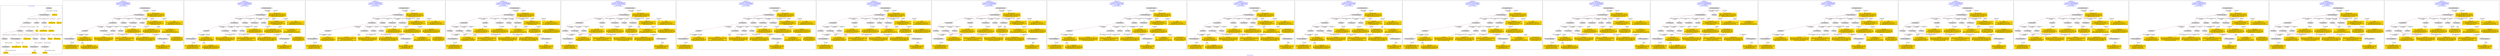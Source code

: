 digraph n0 {
fontcolor="blue"
remincross="true"
label="s20-s-lacma.xml"
subgraph cluster_0 {
label="1-correct model"
n2[style="filled",color="white",fillcolor="lightgray",label="E12_Production1"];
n3[style="filled",color="white",fillcolor="lightgray",label="E21_Person1"];
n4[style="filled",color="white",fillcolor="lightgray",label="E52_Time-Span1"];
n5[style="filled",color="white",fillcolor="lightgray",label="E69_Death1"];
n6[style="filled",color="white",fillcolor="lightgray",label="E82_Actor_Appellation1"];
n7[shape="plaintext",style="filled",fillcolor="gold",label="Artwork_in_Focus"];
n8[style="filled",color="white",fillcolor="lightgray",label="E53_Place1"];
n9[style="filled",color="white",fillcolor="lightgray",label="E67_Birth1"];
n10[shape="plaintext",style="filled",fillcolor="gold",label="Artist_URI"];
n11[style="filled",color="white",fillcolor="lightgray",label="E22_Man-Made_Object1"];
n12[style="filled",color="white",fillcolor="lightgray",label="E35_Title1"];
n13[style="filled",color="white",fillcolor="lightgray",label="E55_Type1"];
n14[shape="plaintext",style="filled",fillcolor="gold",label="Artwork_Details"];
n15[shape="plaintext",style="filled",fillcolor="gold",label="Object_URI"];
n16[shape="plaintext",style="filled",fillcolor="gold",label="Title"];
n17[style="filled",color="white",fillcolor="lightgray",label="E38_Image1"];
n18[shape="plaintext",style="filled",fillcolor="gold",label="Image_URL"];
n19[style="filled",color="white",fillcolor="lightgray",label="E48_Place_Name1"];
n20[shape="plaintext",style="filled",fillcolor="gold",label="Residence"];
n21[shape="plaintext",style="filled",fillcolor="gold",label="Production_Year"];
n22[style="filled",color="white",fillcolor="lightgray",label="E52_Time-Span2"];
n23[shape="plaintext",style="filled",fillcolor="gold",label="birth_date"];
n24[style="filled",color="white",fillcolor="lightgray",label="E52_Time-Span3"];
n25[shape="plaintext",style="filled",fillcolor="gold",label="death_date"];
n26[shape="plaintext",style="filled",fillcolor="gold",label="Classification_URI"];
n27[shape="plaintext",style="filled",fillcolor="gold",label="Classification"];
n28[shape="plaintext",style="filled",fillcolor="gold",label="Artist_Appellation_URI"];
n29[shape="plaintext",style="filled",fillcolor="gold",label="Artist_Name"];
}
subgraph cluster_1 {
label="candidate 0\nlink coherence:0.88\nnode coherence:0.9166666666666666\nconfidence:0.45640465749066145\nmapping score:0.5053094890048236\ncost:24.99931\n-precision:0.4-recall:0.37"
n31[style="filled",color="white",fillcolor="lightgray",label="E12_Production1"];
n32[style="filled",color="white",fillcolor="lightgray",label="E21_Person1"];
n33[style="filled",color="white",fillcolor="lightgray",label="E52_Time-Span2"];
n34[style="filled",color="white",fillcolor="lightgray",label="E53_Place1"];
n35[style="filled",color="white",fillcolor="lightgray",label="E55_Type1"];
n36[style="filled",color="white",fillcolor="lightgray",label="E82_Actor_Appellation1"];
n37[style="filled",color="white",fillcolor="lightgray",label="E22_Man-Made_Object1"];
n38[style="filled",color="white",fillcolor="lightgray",label="E38_Image1"];
n39[style="filled",color="white",fillcolor="lightgray",label="E54_Dimension1"];
n40[style="filled",color="white",fillcolor="lightgray",label="E55_Type2"];
n41[style="filled",color="white",fillcolor="lightgray",label="E33_Linguistic_Object2"];
n42[style="filled",color="white",fillcolor="lightgray",label="E44_Place_Appellation1"];
n43[shape="plaintext",style="filled",fillcolor="gold",label="Object_URI\n[E22_Man-Made_Object,classLink,0.787]\n[E30_Right,P3_has_note,0.097]\n[E22_Man-Made_Object,P3_has_note,0.061]\n[E35_Title,label,0.055]"];
n44[shape="plaintext",style="filled",fillcolor="gold",label="Artist_URI\n[E39_Actor,classLink,0.33]\n[E21_Person,classLink,0.304]\n[E82_Actor_Appellation,classLink,0.26]\n[E30_Right,P3_has_note,0.106]"];
n45[shape="plaintext",style="filled",fillcolor="gold",label="Artwork_in_Focus\n[E22_Man-Made_Object,P3_has_note,0.3]\n[E33_Linguistic_Object,P3_has_note,0.28]\n[E73_Information_Object,P3_has_note,0.278]\n[E39_Actor,P3_has_note,0.142]"];
n46[shape="plaintext",style="filled",fillcolor="gold",label="Classification_URI\n[E55_Type,classLink,0.551]\n[E74_Group,classLink,0.162]\n[E57_Material,classLink,0.145]\n[E55_Type,label,0.142]"];
n47[shape="plaintext",style="filled",fillcolor="gold",label="Classification\n[E55_Type,classLink,0.345]\n[E55_Type,label,0.3]\n[E33_Linguistic_Object,P3_has_note,0.2]\n[E22_Man-Made_Object,P3_has_note,0.155]"];
n48[shape="plaintext",style="filled",fillcolor="gold",label="birth_date\n[E52_Time-Span,P82a_begin_of_the_begin,0.507]\n[E52_Time-Span,P82_at_some_time_within,0.231]\n[E52_Time-Span,P82b_end_of_the_end,0.196]\n[E52_Time-Span,label,0.066]"];
n49[shape="plaintext",style="filled",fillcolor="gold",label="Image_URL\n[E38_Image,classLink,0.579]\n[E78_Collection,classLink,0.193]\n[E22_Man-Made_Object,classLink,0.154]\n[E21_Person,classLink,0.073]"];
n50[shape="plaintext",style="filled",fillcolor="gold",label="Residence\n[E12_Production,P3_has_note,0.367]\n[E44_Place_Appellation,label,0.36]\n[E35_Title,label,0.138]\n[E39_Actor,P3_has_note,0.135]"];
n51[shape="plaintext",style="filled",fillcolor="gold",label="death_date\n[E52_Time-Span,P82b_end_of_the_end,0.273]\n[E52_Time-Span,P82_at_some_time_within,0.258]\n[E52_Time-Span,label,0.247]\n[E52_Time-Span,P82a_begin_of_the_begin,0.222]"];
n52[shape="plaintext",style="filled",fillcolor="gold",label="Artwork_Details\n[E54_Dimension,P3_has_note,0.47]\n[E22_Man-Made_Object,P3_has_note,0.215]\n[E73_Information_Object,P3_has_note,0.158]\n[E34_Inscription,P3_has_note,0.157]"];
n53[shape="plaintext",style="filled",fillcolor="gold",label="Artist_Appellation_URI\n[E82_Actor_Appellation,classLink,0.892]\n[E39_Actor,classLink,0.048]\n[E21_Person,classLink,0.044]\n[E30_Right,P3_has_note,0.015]"];
n54[shape="plaintext",style="filled",fillcolor="gold",label="Title\n[E35_Title,label,0.273]\n[E22_Man-Made_Object,P3_has_note,0.272]\n[E30_Right,P3_has_note,0.234]\n[E73_Information_Object,P3_has_note,0.222]"];
n55[shape="plaintext",style="filled",fillcolor="gold",label="Artist_Name\n[E82_Actor_Appellation,label,0.39]\n[E22_Man-Made_Object,P3_has_note,0.246]\n[E73_Information_Object,P3_has_note,0.204]\n[E8_Acquisition,P3_has_note,0.161]"];
n56[shape="plaintext",style="filled",fillcolor="gold",label="Production_Year\n[E52_Time-Span,P82b_end_of_the_end,0.395]\n[E52_Time-Span,P82a_begin_of_the_begin,0.273]\n[E52_Time-Span,P82_at_some_time_within,0.262]\n[E12_Production,P3_has_note,0.069]"];
}
subgraph cluster_2 {
label="candidate 1\nlink coherence:0.88\nnode coherence:0.9166666666666666\nconfidence:0.45640465749066145\nmapping score:0.5053094890048236\ncost:24.99935\n-precision:0.4-recall:0.37"
n58[style="filled",color="white",fillcolor="lightgray",label="E12_Production1"];
n59[style="filled",color="white",fillcolor="lightgray",label="E21_Person1"];
n60[style="filled",color="white",fillcolor="lightgray",label="E52_Time-Span2"];
n61[style="filled",color="white",fillcolor="lightgray",label="E53_Place1"];
n62[style="filled",color="white",fillcolor="lightgray",label="E55_Type1"];
n63[style="filled",color="white",fillcolor="lightgray",label="E82_Actor_Appellation1"];
n64[style="filled",color="white",fillcolor="lightgray",label="E22_Man-Made_Object1"];
n65[style="filled",color="white",fillcolor="lightgray",label="E38_Image1"];
n66[style="filled",color="white",fillcolor="lightgray",label="E54_Dimension1"];
n67[style="filled",color="white",fillcolor="lightgray",label="E55_Type3"];
n68[style="filled",color="white",fillcolor="lightgray",label="E33_Linguistic_Object2"];
n69[style="filled",color="white",fillcolor="lightgray",label="E44_Place_Appellation1"];
n70[shape="plaintext",style="filled",fillcolor="gold",label="Object_URI\n[E22_Man-Made_Object,classLink,0.787]\n[E30_Right,P3_has_note,0.097]\n[E22_Man-Made_Object,P3_has_note,0.061]\n[E35_Title,label,0.055]"];
n71[shape="plaintext",style="filled",fillcolor="gold",label="Artist_URI\n[E39_Actor,classLink,0.33]\n[E21_Person,classLink,0.304]\n[E82_Actor_Appellation,classLink,0.26]\n[E30_Right,P3_has_note,0.106]"];
n72[shape="plaintext",style="filled",fillcolor="gold",label="Artwork_in_Focus\n[E22_Man-Made_Object,P3_has_note,0.3]\n[E33_Linguistic_Object,P3_has_note,0.28]\n[E73_Information_Object,P3_has_note,0.278]\n[E39_Actor,P3_has_note,0.142]"];
n73[shape="plaintext",style="filled",fillcolor="gold",label="Classification_URI\n[E55_Type,classLink,0.551]\n[E74_Group,classLink,0.162]\n[E57_Material,classLink,0.145]\n[E55_Type,label,0.142]"];
n74[shape="plaintext",style="filled",fillcolor="gold",label="birth_date\n[E52_Time-Span,P82a_begin_of_the_begin,0.507]\n[E52_Time-Span,P82_at_some_time_within,0.231]\n[E52_Time-Span,P82b_end_of_the_end,0.196]\n[E52_Time-Span,label,0.066]"];
n75[shape="plaintext",style="filled",fillcolor="gold",label="Classification\n[E55_Type,classLink,0.345]\n[E55_Type,label,0.3]\n[E33_Linguistic_Object,P3_has_note,0.2]\n[E22_Man-Made_Object,P3_has_note,0.155]"];
n76[shape="plaintext",style="filled",fillcolor="gold",label="Image_URL\n[E38_Image,classLink,0.579]\n[E78_Collection,classLink,0.193]\n[E22_Man-Made_Object,classLink,0.154]\n[E21_Person,classLink,0.073]"];
n77[shape="plaintext",style="filled",fillcolor="gold",label="Residence\n[E12_Production,P3_has_note,0.367]\n[E44_Place_Appellation,label,0.36]\n[E35_Title,label,0.138]\n[E39_Actor,P3_has_note,0.135]"];
n78[shape="plaintext",style="filled",fillcolor="gold",label="death_date\n[E52_Time-Span,P82b_end_of_the_end,0.273]\n[E52_Time-Span,P82_at_some_time_within,0.258]\n[E52_Time-Span,label,0.247]\n[E52_Time-Span,P82a_begin_of_the_begin,0.222]"];
n79[shape="plaintext",style="filled",fillcolor="gold",label="Artwork_Details\n[E54_Dimension,P3_has_note,0.47]\n[E22_Man-Made_Object,P3_has_note,0.215]\n[E73_Information_Object,P3_has_note,0.158]\n[E34_Inscription,P3_has_note,0.157]"];
n80[shape="plaintext",style="filled",fillcolor="gold",label="Artist_Appellation_URI\n[E82_Actor_Appellation,classLink,0.892]\n[E39_Actor,classLink,0.048]\n[E21_Person,classLink,0.044]\n[E30_Right,P3_has_note,0.015]"];
n81[shape="plaintext",style="filled",fillcolor="gold",label="Title\n[E35_Title,label,0.273]\n[E22_Man-Made_Object,P3_has_note,0.272]\n[E30_Right,P3_has_note,0.234]\n[E73_Information_Object,P3_has_note,0.222]"];
n82[shape="plaintext",style="filled",fillcolor="gold",label="Artist_Name\n[E82_Actor_Appellation,label,0.39]\n[E22_Man-Made_Object,P3_has_note,0.246]\n[E73_Information_Object,P3_has_note,0.204]\n[E8_Acquisition,P3_has_note,0.161]"];
n83[shape="plaintext",style="filled",fillcolor="gold",label="Production_Year\n[E52_Time-Span,P82b_end_of_the_end,0.395]\n[E52_Time-Span,P82a_begin_of_the_begin,0.273]\n[E52_Time-Span,P82_at_some_time_within,0.262]\n[E12_Production,P3_has_note,0.069]"];
}
subgraph cluster_3 {
label="candidate 10\nlink coherence:0.88\nnode coherence:0.9166666666666666\nconfidence:0.4265985130802625\nmapping score:0.49537410753469063\ncost:123.99928\n-precision:0.44-recall:0.41"
n85[style="filled",color="white",fillcolor="lightgray",label="E12_Production1"];
n86[style="filled",color="white",fillcolor="lightgray",label="E21_Person1"];
n87[style="filled",color="white",fillcolor="lightgray",label="E52_Time-Span2"];
n88[style="filled",color="white",fillcolor="lightgray",label="E53_Place1"];
n89[style="filled",color="white",fillcolor="lightgray",label="E55_Type1"];
n90[style="filled",color="white",fillcolor="lightgray",label="E82_Actor_Appellation1"];
n91[style="filled",color="white",fillcolor="lightgray",label="E22_Man-Made_Object1"];
n92[style="filled",color="white",fillcolor="lightgray",label="E38_Image1"];
n93[style="filled",color="white",fillcolor="lightgray",label="E54_Dimension1"];
n94[style="filled",color="white",fillcolor="lightgray",label="E8_Acquisition1"];
n95[style="filled",color="white",fillcolor="lightgray",label="E33_Linguistic_Object2"];
n96[style="filled",color="white",fillcolor="lightgray",label="E44_Place_Appellation1"];
n97[shape="plaintext",style="filled",fillcolor="gold",label="Object_URI\n[E22_Man-Made_Object,classLink,0.787]\n[E30_Right,P3_has_note,0.097]\n[E22_Man-Made_Object,P3_has_note,0.061]\n[E35_Title,label,0.055]"];
n98[shape="plaintext",style="filled",fillcolor="gold",label="death_date\n[E52_Time-Span,P82b_end_of_the_end,0.273]\n[E52_Time-Span,P82_at_some_time_within,0.258]\n[E52_Time-Span,label,0.247]\n[E52_Time-Span,P82a_begin_of_the_begin,0.222]"];
n99[shape="plaintext",style="filled",fillcolor="gold",label="Classification\n[E55_Type,classLink,0.345]\n[E55_Type,label,0.3]\n[E33_Linguistic_Object,P3_has_note,0.2]\n[E22_Man-Made_Object,P3_has_note,0.155]"];
n100[shape="plaintext",style="filled",fillcolor="gold",label="Artist_URI\n[E39_Actor,classLink,0.33]\n[E21_Person,classLink,0.304]\n[E82_Actor_Appellation,classLink,0.26]\n[E30_Right,P3_has_note,0.106]"];
n101[shape="plaintext",style="filled",fillcolor="gold",label="Artwork_in_Focus\n[E22_Man-Made_Object,P3_has_note,0.3]\n[E33_Linguistic_Object,P3_has_note,0.28]\n[E73_Information_Object,P3_has_note,0.278]\n[E39_Actor,P3_has_note,0.142]"];
n102[shape="plaintext",style="filled",fillcolor="gold",label="Classification_URI\n[E55_Type,classLink,0.551]\n[E74_Group,classLink,0.162]\n[E57_Material,classLink,0.145]\n[E55_Type,label,0.142]"];
n103[shape="plaintext",style="filled",fillcolor="gold",label="birth_date\n[E52_Time-Span,P82a_begin_of_the_begin,0.507]\n[E52_Time-Span,P82_at_some_time_within,0.231]\n[E52_Time-Span,P82b_end_of_the_end,0.196]\n[E52_Time-Span,label,0.066]"];
n104[shape="plaintext",style="filled",fillcolor="gold",label="Image_URL\n[E38_Image,classLink,0.579]\n[E78_Collection,classLink,0.193]\n[E22_Man-Made_Object,classLink,0.154]\n[E21_Person,classLink,0.073]"];
n105[shape="plaintext",style="filled",fillcolor="gold",label="Residence\n[E12_Production,P3_has_note,0.367]\n[E44_Place_Appellation,label,0.36]\n[E35_Title,label,0.138]\n[E39_Actor,P3_has_note,0.135]"];
n106[shape="plaintext",style="filled",fillcolor="gold",label="Production_Year\n[E52_Time-Span,P82b_end_of_the_end,0.395]\n[E52_Time-Span,P82a_begin_of_the_begin,0.273]\n[E52_Time-Span,P82_at_some_time_within,0.262]\n[E12_Production,P3_has_note,0.069]"];
n107[shape="plaintext",style="filled",fillcolor="gold",label="Artwork_Details\n[E54_Dimension,P3_has_note,0.47]\n[E22_Man-Made_Object,P3_has_note,0.215]\n[E73_Information_Object,P3_has_note,0.158]\n[E34_Inscription,P3_has_note,0.157]"];
n108[shape="plaintext",style="filled",fillcolor="gold",label="Artist_Appellation_URI\n[E82_Actor_Appellation,classLink,0.892]\n[E39_Actor,classLink,0.048]\n[E21_Person,classLink,0.044]\n[E30_Right,P3_has_note,0.015]"];
n109[shape="plaintext",style="filled",fillcolor="gold",label="Title\n[E35_Title,label,0.273]\n[E22_Man-Made_Object,P3_has_note,0.272]\n[E30_Right,P3_has_note,0.234]\n[E73_Information_Object,P3_has_note,0.222]"];
n110[shape="plaintext",style="filled",fillcolor="gold",label="Artist_Name\n[E82_Actor_Appellation,label,0.39]\n[E22_Man-Made_Object,P3_has_note,0.246]\n[E73_Information_Object,P3_has_note,0.204]\n[E8_Acquisition,P3_has_note,0.161]"];
}
subgraph cluster_4 {
label="candidate 11\nlink coherence:0.88\nnode coherence:0.9166666666666666\nconfidence:0.4265985130802625\nmapping score:0.49537410753469063\ncost:123.99932\n-precision:0.48-recall:0.44"
n112[style="filled",color="white",fillcolor="lightgray",label="E12_Production1"];
n113[style="filled",color="white",fillcolor="lightgray",label="E21_Person1"];
n114[style="filled",color="white",fillcolor="lightgray",label="E52_Time-Span2"];
n115[style="filled",color="white",fillcolor="lightgray",label="E53_Place1"];
n116[style="filled",color="white",fillcolor="lightgray",label="E82_Actor_Appellation1"];
n117[style="filled",color="white",fillcolor="lightgray",label="E22_Man-Made_Object1"];
n118[style="filled",color="white",fillcolor="lightgray",label="E38_Image1"];
n119[style="filled",color="white",fillcolor="lightgray",label="E54_Dimension1"];
n120[style="filled",color="white",fillcolor="lightgray",label="E55_Type2"];
n121[style="filled",color="white",fillcolor="lightgray",label="E8_Acquisition1"];
n122[style="filled",color="white",fillcolor="lightgray",label="E33_Linguistic_Object2"];
n123[style="filled",color="white",fillcolor="lightgray",label="E44_Place_Appellation1"];
n124[shape="plaintext",style="filled",fillcolor="gold",label="Classification\n[E55_Type,classLink,0.345]\n[E55_Type,label,0.3]\n[E33_Linguistic_Object,P3_has_note,0.2]\n[E22_Man-Made_Object,P3_has_note,0.155]"];
n125[shape="plaintext",style="filled",fillcolor="gold",label="Object_URI\n[E22_Man-Made_Object,classLink,0.787]\n[E30_Right,P3_has_note,0.097]\n[E22_Man-Made_Object,P3_has_note,0.061]\n[E35_Title,label,0.055]"];
n126[shape="plaintext",style="filled",fillcolor="gold",label="death_date\n[E52_Time-Span,P82b_end_of_the_end,0.273]\n[E52_Time-Span,P82_at_some_time_within,0.258]\n[E52_Time-Span,label,0.247]\n[E52_Time-Span,P82a_begin_of_the_begin,0.222]"];
n127[shape="plaintext",style="filled",fillcolor="gold",label="Artist_URI\n[E39_Actor,classLink,0.33]\n[E21_Person,classLink,0.304]\n[E82_Actor_Appellation,classLink,0.26]\n[E30_Right,P3_has_note,0.106]"];
n128[shape="plaintext",style="filled",fillcolor="gold",label="Artwork_in_Focus\n[E22_Man-Made_Object,P3_has_note,0.3]\n[E33_Linguistic_Object,P3_has_note,0.28]\n[E73_Information_Object,P3_has_note,0.278]\n[E39_Actor,P3_has_note,0.142]"];
n129[shape="plaintext",style="filled",fillcolor="gold",label="birth_date\n[E52_Time-Span,P82a_begin_of_the_begin,0.507]\n[E52_Time-Span,P82_at_some_time_within,0.231]\n[E52_Time-Span,P82b_end_of_the_end,0.196]\n[E52_Time-Span,label,0.066]"];
n130[shape="plaintext",style="filled",fillcolor="gold",label="Classification_URI\n[E55_Type,classLink,0.551]\n[E74_Group,classLink,0.162]\n[E57_Material,classLink,0.145]\n[E55_Type,label,0.142]"];
n131[shape="plaintext",style="filled",fillcolor="gold",label="Image_URL\n[E38_Image,classLink,0.579]\n[E78_Collection,classLink,0.193]\n[E22_Man-Made_Object,classLink,0.154]\n[E21_Person,classLink,0.073]"];
n132[shape="plaintext",style="filled",fillcolor="gold",label="Residence\n[E12_Production,P3_has_note,0.367]\n[E44_Place_Appellation,label,0.36]\n[E35_Title,label,0.138]\n[E39_Actor,P3_has_note,0.135]"];
n133[shape="plaintext",style="filled",fillcolor="gold",label="Production_Year\n[E52_Time-Span,P82b_end_of_the_end,0.395]\n[E52_Time-Span,P82a_begin_of_the_begin,0.273]\n[E52_Time-Span,P82_at_some_time_within,0.262]\n[E12_Production,P3_has_note,0.069]"];
n134[shape="plaintext",style="filled",fillcolor="gold",label="Artwork_Details\n[E54_Dimension,P3_has_note,0.47]\n[E22_Man-Made_Object,P3_has_note,0.215]\n[E73_Information_Object,P3_has_note,0.158]\n[E34_Inscription,P3_has_note,0.157]"];
n135[shape="plaintext",style="filled",fillcolor="gold",label="Artist_Appellation_URI\n[E82_Actor_Appellation,classLink,0.892]\n[E39_Actor,classLink,0.048]\n[E21_Person,classLink,0.044]\n[E30_Right,P3_has_note,0.015]"];
n136[shape="plaintext",style="filled",fillcolor="gold",label="Title\n[E35_Title,label,0.273]\n[E22_Man-Made_Object,P3_has_note,0.272]\n[E30_Right,P3_has_note,0.234]\n[E73_Information_Object,P3_has_note,0.222]"];
n137[shape="plaintext",style="filled",fillcolor="gold",label="Artist_Name\n[E82_Actor_Appellation,label,0.39]\n[E22_Man-Made_Object,P3_has_note,0.246]\n[E73_Information_Object,P3_has_note,0.204]\n[E8_Acquisition,P3_has_note,0.161]"];
}
subgraph cluster_5 {
label="candidate 12\nlink coherence:0.88\nnode coherence:0.9166666666666666\nconfidence:0.4265985130802625\nmapping score:0.49537410753469063\ncost:123.99936\n-precision:0.48-recall:0.44"
n139[style="filled",color="white",fillcolor="lightgray",label="E12_Production1"];
n140[style="filled",color="white",fillcolor="lightgray",label="E21_Person1"];
n141[style="filled",color="white",fillcolor="lightgray",label="E52_Time-Span2"];
n142[style="filled",color="white",fillcolor="lightgray",label="E53_Place1"];
n143[style="filled",color="white",fillcolor="lightgray",label="E82_Actor_Appellation1"];
n144[style="filled",color="white",fillcolor="lightgray",label="E22_Man-Made_Object1"];
n145[style="filled",color="white",fillcolor="lightgray",label="E38_Image1"];
n146[style="filled",color="white",fillcolor="lightgray",label="E54_Dimension1"];
n147[style="filled",color="white",fillcolor="lightgray",label="E55_Type3"];
n148[style="filled",color="white",fillcolor="lightgray",label="E8_Acquisition1"];
n149[style="filled",color="white",fillcolor="lightgray",label="E33_Linguistic_Object2"];
n150[style="filled",color="white",fillcolor="lightgray",label="E44_Place_Appellation1"];
n151[shape="plaintext",style="filled",fillcolor="gold",label="Object_URI\n[E22_Man-Made_Object,classLink,0.787]\n[E30_Right,P3_has_note,0.097]\n[E22_Man-Made_Object,P3_has_note,0.061]\n[E35_Title,label,0.055]"];
n152[shape="plaintext",style="filled",fillcolor="gold",label="death_date\n[E52_Time-Span,P82b_end_of_the_end,0.273]\n[E52_Time-Span,P82_at_some_time_within,0.258]\n[E52_Time-Span,label,0.247]\n[E52_Time-Span,P82a_begin_of_the_begin,0.222]"];
n153[shape="plaintext",style="filled",fillcolor="gold",label="Artist_URI\n[E39_Actor,classLink,0.33]\n[E21_Person,classLink,0.304]\n[E82_Actor_Appellation,classLink,0.26]\n[E30_Right,P3_has_note,0.106]"];
n154[shape="plaintext",style="filled",fillcolor="gold",label="Artwork_in_Focus\n[E22_Man-Made_Object,P3_has_note,0.3]\n[E33_Linguistic_Object,P3_has_note,0.28]\n[E73_Information_Object,P3_has_note,0.278]\n[E39_Actor,P3_has_note,0.142]"];
n155[shape="plaintext",style="filled",fillcolor="gold",label="birth_date\n[E52_Time-Span,P82a_begin_of_the_begin,0.507]\n[E52_Time-Span,P82_at_some_time_within,0.231]\n[E52_Time-Span,P82b_end_of_the_end,0.196]\n[E52_Time-Span,label,0.066]"];
n156[shape="plaintext",style="filled",fillcolor="gold",label="Classification_URI\n[E55_Type,classLink,0.551]\n[E74_Group,classLink,0.162]\n[E57_Material,classLink,0.145]\n[E55_Type,label,0.142]"];
n157[shape="plaintext",style="filled",fillcolor="gold",label="Image_URL\n[E38_Image,classLink,0.579]\n[E78_Collection,classLink,0.193]\n[E22_Man-Made_Object,classLink,0.154]\n[E21_Person,classLink,0.073]"];
n158[shape="plaintext",style="filled",fillcolor="gold",label="Residence\n[E12_Production,P3_has_note,0.367]\n[E44_Place_Appellation,label,0.36]\n[E35_Title,label,0.138]\n[E39_Actor,P3_has_note,0.135]"];
n159[shape="plaintext",style="filled",fillcolor="gold",label="Production_Year\n[E52_Time-Span,P82b_end_of_the_end,0.395]\n[E52_Time-Span,P82a_begin_of_the_begin,0.273]\n[E52_Time-Span,P82_at_some_time_within,0.262]\n[E12_Production,P3_has_note,0.069]"];
n160[shape="plaintext",style="filled",fillcolor="gold",label="Artwork_Details\n[E54_Dimension,P3_has_note,0.47]\n[E22_Man-Made_Object,P3_has_note,0.215]\n[E73_Information_Object,P3_has_note,0.158]\n[E34_Inscription,P3_has_note,0.157]"];
n161[shape="plaintext",style="filled",fillcolor="gold",label="Artist_Appellation_URI\n[E82_Actor_Appellation,classLink,0.892]\n[E39_Actor,classLink,0.048]\n[E21_Person,classLink,0.044]\n[E30_Right,P3_has_note,0.015]"];
n162[shape="plaintext",style="filled",fillcolor="gold",label="Title\n[E35_Title,label,0.273]\n[E22_Man-Made_Object,P3_has_note,0.272]\n[E30_Right,P3_has_note,0.234]\n[E73_Information_Object,P3_has_note,0.222]"];
n163[shape="plaintext",style="filled",fillcolor="gold",label="Artist_Name\n[E82_Actor_Appellation,label,0.39]\n[E22_Man-Made_Object,P3_has_note,0.246]\n[E73_Information_Object,P3_has_note,0.204]\n[E8_Acquisition,P3_has_note,0.161]"];
n164[shape="plaintext",style="filled",fillcolor="gold",label="Classification\n[E55_Type,classLink,0.345]\n[E55_Type,label,0.3]\n[E33_Linguistic_Object,P3_has_note,0.2]\n[E22_Man-Made_Object,P3_has_note,0.155]"];
}
subgraph cluster_6 {
label="candidate 13\nlink coherence:0.88\nnode coherence:0.9166666666666666\nconfidence:0.4164112837865362\nmapping score:0.4919783644367819\ncost:123.99928\n-precision:0.4-recall:0.37"
n166[style="filled",color="white",fillcolor="lightgray",label="E12_Production1"];
n167[style="filled",color="white",fillcolor="lightgray",label="E21_Person1"];
n168[style="filled",color="white",fillcolor="lightgray",label="E52_Time-Span2"];
n169[style="filled",color="white",fillcolor="lightgray",label="E53_Place1"];
n170[style="filled",color="white",fillcolor="lightgray",label="E55_Type1"];
n171[style="filled",color="white",fillcolor="lightgray",label="E82_Actor_Appellation1"];
n172[style="filled",color="white",fillcolor="lightgray",label="E22_Man-Made_Object1"];
n173[style="filled",color="white",fillcolor="lightgray",label="E38_Image1"];
n174[style="filled",color="white",fillcolor="lightgray",label="E54_Dimension1"];
n175[style="filled",color="white",fillcolor="lightgray",label="E8_Acquisition1"];
n176[style="filled",color="white",fillcolor="lightgray",label="E33_Linguistic_Object2"];
n177[style="filled",color="white",fillcolor="lightgray",label="E44_Place_Appellation1"];
n178[shape="plaintext",style="filled",fillcolor="gold",label="Object_URI\n[E22_Man-Made_Object,classLink,0.787]\n[E30_Right,P3_has_note,0.097]\n[E22_Man-Made_Object,P3_has_note,0.061]\n[E35_Title,label,0.055]"];
n179[shape="plaintext",style="filled",fillcolor="gold",label="death_date\n[E52_Time-Span,P82b_end_of_the_end,0.273]\n[E52_Time-Span,P82_at_some_time_within,0.258]\n[E52_Time-Span,label,0.247]\n[E52_Time-Span,P82a_begin_of_the_begin,0.222]"];
n180[shape="plaintext",style="filled",fillcolor="gold",label="Classification\n[E55_Type,classLink,0.345]\n[E55_Type,label,0.3]\n[E33_Linguistic_Object,P3_has_note,0.2]\n[E22_Man-Made_Object,P3_has_note,0.155]"];
n181[shape="plaintext",style="filled",fillcolor="gold",label="Artist_URI\n[E39_Actor,classLink,0.33]\n[E21_Person,classLink,0.304]\n[E82_Actor_Appellation,classLink,0.26]\n[E30_Right,P3_has_note,0.106]"];
n182[shape="plaintext",style="filled",fillcolor="gold",label="Artwork_in_Focus\n[E22_Man-Made_Object,P3_has_note,0.3]\n[E33_Linguistic_Object,P3_has_note,0.28]\n[E73_Information_Object,P3_has_note,0.278]\n[E39_Actor,P3_has_note,0.142]"];
n183[shape="plaintext",style="filled",fillcolor="gold",label="Classification_URI\n[E55_Type,classLink,0.551]\n[E74_Group,classLink,0.162]\n[E57_Material,classLink,0.145]\n[E55_Type,label,0.142]"];
n184[shape="plaintext",style="filled",fillcolor="gold",label="Image_URL\n[E38_Image,classLink,0.579]\n[E78_Collection,classLink,0.193]\n[E22_Man-Made_Object,classLink,0.154]\n[E21_Person,classLink,0.073]"];
n185[shape="plaintext",style="filled",fillcolor="gold",label="Residence\n[E12_Production,P3_has_note,0.367]\n[E44_Place_Appellation,label,0.36]\n[E35_Title,label,0.138]\n[E39_Actor,P3_has_note,0.135]"];
n186[shape="plaintext",style="filled",fillcolor="gold",label="birth_date\n[E52_Time-Span,P82a_begin_of_the_begin,0.507]\n[E52_Time-Span,P82_at_some_time_within,0.231]\n[E52_Time-Span,P82b_end_of_the_end,0.196]\n[E52_Time-Span,label,0.066]"];
n187[shape="plaintext",style="filled",fillcolor="gold",label="Artwork_Details\n[E54_Dimension,P3_has_note,0.47]\n[E22_Man-Made_Object,P3_has_note,0.215]\n[E73_Information_Object,P3_has_note,0.158]\n[E34_Inscription,P3_has_note,0.157]"];
n188[shape="plaintext",style="filled",fillcolor="gold",label="Artist_Appellation_URI\n[E82_Actor_Appellation,classLink,0.892]\n[E39_Actor,classLink,0.048]\n[E21_Person,classLink,0.044]\n[E30_Right,P3_has_note,0.015]"];
n189[shape="plaintext",style="filled",fillcolor="gold",label="Title\n[E35_Title,label,0.273]\n[E22_Man-Made_Object,P3_has_note,0.272]\n[E30_Right,P3_has_note,0.234]\n[E73_Information_Object,P3_has_note,0.222]"];
n190[shape="plaintext",style="filled",fillcolor="gold",label="Artist_Name\n[E82_Actor_Appellation,label,0.39]\n[E22_Man-Made_Object,P3_has_note,0.246]\n[E73_Information_Object,P3_has_note,0.204]\n[E8_Acquisition,P3_has_note,0.161]"];
n191[shape="plaintext",style="filled",fillcolor="gold",label="Production_Year\n[E52_Time-Span,P82b_end_of_the_end,0.395]\n[E52_Time-Span,P82a_begin_of_the_begin,0.273]\n[E52_Time-Span,P82_at_some_time_within,0.262]\n[E12_Production,P3_has_note,0.069]"];
}
subgraph cluster_7 {
label="candidate 14\nlink coherence:0.88\nnode coherence:0.9166666666666666\nconfidence:0.4164112837865362\nmapping score:0.4919783644367819\ncost:123.99932\n-precision:0.44-recall:0.41"
n193[style="filled",color="white",fillcolor="lightgray",label="E12_Production1"];
n194[style="filled",color="white",fillcolor="lightgray",label="E21_Person1"];
n195[style="filled",color="white",fillcolor="lightgray",label="E52_Time-Span2"];
n196[style="filled",color="white",fillcolor="lightgray",label="E53_Place1"];
n197[style="filled",color="white",fillcolor="lightgray",label="E82_Actor_Appellation1"];
n198[style="filled",color="white",fillcolor="lightgray",label="E22_Man-Made_Object1"];
n199[style="filled",color="white",fillcolor="lightgray",label="E38_Image1"];
n200[style="filled",color="white",fillcolor="lightgray",label="E54_Dimension1"];
n201[style="filled",color="white",fillcolor="lightgray",label="E55_Type2"];
n202[style="filled",color="white",fillcolor="lightgray",label="E8_Acquisition1"];
n203[style="filled",color="white",fillcolor="lightgray",label="E33_Linguistic_Object2"];
n204[style="filled",color="white",fillcolor="lightgray",label="E44_Place_Appellation1"];
n205[shape="plaintext",style="filled",fillcolor="gold",label="Classification\n[E55_Type,classLink,0.345]\n[E55_Type,label,0.3]\n[E33_Linguistic_Object,P3_has_note,0.2]\n[E22_Man-Made_Object,P3_has_note,0.155]"];
n206[shape="plaintext",style="filled",fillcolor="gold",label="Object_URI\n[E22_Man-Made_Object,classLink,0.787]\n[E30_Right,P3_has_note,0.097]\n[E22_Man-Made_Object,P3_has_note,0.061]\n[E35_Title,label,0.055]"];
n207[shape="plaintext",style="filled",fillcolor="gold",label="death_date\n[E52_Time-Span,P82b_end_of_the_end,0.273]\n[E52_Time-Span,P82_at_some_time_within,0.258]\n[E52_Time-Span,label,0.247]\n[E52_Time-Span,P82a_begin_of_the_begin,0.222]"];
n208[shape="plaintext",style="filled",fillcolor="gold",label="Artist_URI\n[E39_Actor,classLink,0.33]\n[E21_Person,classLink,0.304]\n[E82_Actor_Appellation,classLink,0.26]\n[E30_Right,P3_has_note,0.106]"];
n209[shape="plaintext",style="filled",fillcolor="gold",label="Artwork_in_Focus\n[E22_Man-Made_Object,P3_has_note,0.3]\n[E33_Linguistic_Object,P3_has_note,0.28]\n[E73_Information_Object,P3_has_note,0.278]\n[E39_Actor,P3_has_note,0.142]"];
n210[shape="plaintext",style="filled",fillcolor="gold",label="Classification_URI\n[E55_Type,classLink,0.551]\n[E74_Group,classLink,0.162]\n[E57_Material,classLink,0.145]\n[E55_Type,label,0.142]"];
n211[shape="plaintext",style="filled",fillcolor="gold",label="Image_URL\n[E38_Image,classLink,0.579]\n[E78_Collection,classLink,0.193]\n[E22_Man-Made_Object,classLink,0.154]\n[E21_Person,classLink,0.073]"];
n212[shape="plaintext",style="filled",fillcolor="gold",label="Residence\n[E12_Production,P3_has_note,0.367]\n[E44_Place_Appellation,label,0.36]\n[E35_Title,label,0.138]\n[E39_Actor,P3_has_note,0.135]"];
n213[shape="plaintext",style="filled",fillcolor="gold",label="birth_date\n[E52_Time-Span,P82a_begin_of_the_begin,0.507]\n[E52_Time-Span,P82_at_some_time_within,0.231]\n[E52_Time-Span,P82b_end_of_the_end,0.196]\n[E52_Time-Span,label,0.066]"];
n214[shape="plaintext",style="filled",fillcolor="gold",label="Artwork_Details\n[E54_Dimension,P3_has_note,0.47]\n[E22_Man-Made_Object,P3_has_note,0.215]\n[E73_Information_Object,P3_has_note,0.158]\n[E34_Inscription,P3_has_note,0.157]"];
n215[shape="plaintext",style="filled",fillcolor="gold",label="Artist_Appellation_URI\n[E82_Actor_Appellation,classLink,0.892]\n[E39_Actor,classLink,0.048]\n[E21_Person,classLink,0.044]\n[E30_Right,P3_has_note,0.015]"];
n216[shape="plaintext",style="filled",fillcolor="gold",label="Title\n[E35_Title,label,0.273]\n[E22_Man-Made_Object,P3_has_note,0.272]\n[E30_Right,P3_has_note,0.234]\n[E73_Information_Object,P3_has_note,0.222]"];
n217[shape="plaintext",style="filled",fillcolor="gold",label="Artist_Name\n[E82_Actor_Appellation,label,0.39]\n[E22_Man-Made_Object,P3_has_note,0.246]\n[E73_Information_Object,P3_has_note,0.204]\n[E8_Acquisition,P3_has_note,0.161]"];
n218[shape="plaintext",style="filled",fillcolor="gold",label="Production_Year\n[E52_Time-Span,P82b_end_of_the_end,0.395]\n[E52_Time-Span,P82a_begin_of_the_begin,0.273]\n[E52_Time-Span,P82_at_some_time_within,0.262]\n[E12_Production,P3_has_note,0.069]"];
}
subgraph cluster_8 {
label="candidate 15\nlink coherence:0.88\nnode coherence:0.9166666666666666\nconfidence:0.4164112837865362\nmapping score:0.4919783644367819\ncost:123.99936\n-precision:0.44-recall:0.41"
n220[style="filled",color="white",fillcolor="lightgray",label="E12_Production1"];
n221[style="filled",color="white",fillcolor="lightgray",label="E21_Person1"];
n222[style="filled",color="white",fillcolor="lightgray",label="E52_Time-Span2"];
n223[style="filled",color="white",fillcolor="lightgray",label="E53_Place1"];
n224[style="filled",color="white",fillcolor="lightgray",label="E82_Actor_Appellation1"];
n225[style="filled",color="white",fillcolor="lightgray",label="E22_Man-Made_Object1"];
n226[style="filled",color="white",fillcolor="lightgray",label="E38_Image1"];
n227[style="filled",color="white",fillcolor="lightgray",label="E54_Dimension1"];
n228[style="filled",color="white",fillcolor="lightgray",label="E55_Type3"];
n229[style="filled",color="white",fillcolor="lightgray",label="E8_Acquisition1"];
n230[style="filled",color="white",fillcolor="lightgray",label="E33_Linguistic_Object2"];
n231[style="filled",color="white",fillcolor="lightgray",label="E44_Place_Appellation1"];
n232[shape="plaintext",style="filled",fillcolor="gold",label="Object_URI\n[E22_Man-Made_Object,classLink,0.787]\n[E30_Right,P3_has_note,0.097]\n[E22_Man-Made_Object,P3_has_note,0.061]\n[E35_Title,label,0.055]"];
n233[shape="plaintext",style="filled",fillcolor="gold",label="death_date\n[E52_Time-Span,P82b_end_of_the_end,0.273]\n[E52_Time-Span,P82_at_some_time_within,0.258]\n[E52_Time-Span,label,0.247]\n[E52_Time-Span,P82a_begin_of_the_begin,0.222]"];
n234[shape="plaintext",style="filled",fillcolor="gold",label="Artist_URI\n[E39_Actor,classLink,0.33]\n[E21_Person,classLink,0.304]\n[E82_Actor_Appellation,classLink,0.26]\n[E30_Right,P3_has_note,0.106]"];
n235[shape="plaintext",style="filled",fillcolor="gold",label="Artwork_in_Focus\n[E22_Man-Made_Object,P3_has_note,0.3]\n[E33_Linguistic_Object,P3_has_note,0.28]\n[E73_Information_Object,P3_has_note,0.278]\n[E39_Actor,P3_has_note,0.142]"];
n236[shape="plaintext",style="filled",fillcolor="gold",label="Classification_URI\n[E55_Type,classLink,0.551]\n[E74_Group,classLink,0.162]\n[E57_Material,classLink,0.145]\n[E55_Type,label,0.142]"];
n237[shape="plaintext",style="filled",fillcolor="gold",label="Image_URL\n[E38_Image,classLink,0.579]\n[E78_Collection,classLink,0.193]\n[E22_Man-Made_Object,classLink,0.154]\n[E21_Person,classLink,0.073]"];
n238[shape="plaintext",style="filled",fillcolor="gold",label="Residence\n[E12_Production,P3_has_note,0.367]\n[E44_Place_Appellation,label,0.36]\n[E35_Title,label,0.138]\n[E39_Actor,P3_has_note,0.135]"];
n239[shape="plaintext",style="filled",fillcolor="gold",label="birth_date\n[E52_Time-Span,P82a_begin_of_the_begin,0.507]\n[E52_Time-Span,P82_at_some_time_within,0.231]\n[E52_Time-Span,P82b_end_of_the_end,0.196]\n[E52_Time-Span,label,0.066]"];
n240[shape="plaintext",style="filled",fillcolor="gold",label="Artwork_Details\n[E54_Dimension,P3_has_note,0.47]\n[E22_Man-Made_Object,P3_has_note,0.215]\n[E73_Information_Object,P3_has_note,0.158]\n[E34_Inscription,P3_has_note,0.157]"];
n241[shape="plaintext",style="filled",fillcolor="gold",label="Artist_Appellation_URI\n[E82_Actor_Appellation,classLink,0.892]\n[E39_Actor,classLink,0.048]\n[E21_Person,classLink,0.044]\n[E30_Right,P3_has_note,0.015]"];
n242[shape="plaintext",style="filled",fillcolor="gold",label="Title\n[E35_Title,label,0.273]\n[E22_Man-Made_Object,P3_has_note,0.272]\n[E30_Right,P3_has_note,0.234]\n[E73_Information_Object,P3_has_note,0.222]"];
n243[shape="plaintext",style="filled",fillcolor="gold",label="Artist_Name\n[E82_Actor_Appellation,label,0.39]\n[E22_Man-Made_Object,P3_has_note,0.246]\n[E73_Information_Object,P3_has_note,0.204]\n[E8_Acquisition,P3_has_note,0.161]"];
n244[shape="plaintext",style="filled",fillcolor="gold",label="Production_Year\n[E52_Time-Span,P82b_end_of_the_end,0.395]\n[E52_Time-Span,P82a_begin_of_the_begin,0.273]\n[E52_Time-Span,P82_at_some_time_within,0.262]\n[E12_Production,P3_has_note,0.069]"];
n245[shape="plaintext",style="filled",fillcolor="gold",label="Classification\n[E55_Type,classLink,0.345]\n[E55_Type,label,0.3]\n[E33_Linguistic_Object,P3_has_note,0.2]\n[E22_Man-Made_Object,P3_has_note,0.155]"];
}
subgraph cluster_9 {
label="candidate 16\nlink coherence:0.875\nnode coherence:0.9130434782608695\nconfidence:0.4532040352023393\nmapping score:0.5149396473448792\ncost:23.99935\n-precision:0.46-recall:0.41"
n247[style="filled",color="white",fillcolor="lightgray",label="E12_Production1"];
n248[style="filled",color="white",fillcolor="lightgray",label="E21_Person1"];
n249[style="filled",color="white",fillcolor="lightgray",label="E52_Time-Span2"];
n250[style="filled",color="white",fillcolor="lightgray",label="E53_Place1"];
n251[style="filled",color="white",fillcolor="lightgray",label="E55_Type1"];
n252[style="filled",color="white",fillcolor="lightgray",label="E82_Actor_Appellation1"];
n253[style="filled",color="white",fillcolor="lightgray",label="E22_Man-Made_Object1"];
n254[style="filled",color="white",fillcolor="lightgray",label="E38_Image1"];
n255[style="filled",color="white",fillcolor="lightgray",label="E54_Dimension1"];
n256[style="filled",color="white",fillcolor="lightgray",label="E33_Linguistic_Object2"];
n257[style="filled",color="white",fillcolor="lightgray",label="E44_Place_Appellation1"];
n258[shape="plaintext",style="filled",fillcolor="gold",label="Object_URI\n[E22_Man-Made_Object,classLink,0.787]\n[E30_Right,P3_has_note,0.097]\n[E22_Man-Made_Object,P3_has_note,0.061]\n[E35_Title,label,0.055]"];
n259[shape="plaintext",style="filled",fillcolor="gold",label="Classification\n[E55_Type,classLink,0.345]\n[E55_Type,label,0.3]\n[E33_Linguistic_Object,P3_has_note,0.2]\n[E22_Man-Made_Object,P3_has_note,0.155]"];
n260[shape="plaintext",style="filled",fillcolor="gold",label="Artist_URI\n[E39_Actor,classLink,0.33]\n[E21_Person,classLink,0.304]\n[E82_Actor_Appellation,classLink,0.26]\n[E30_Right,P3_has_note,0.106]"];
n261[shape="plaintext",style="filled",fillcolor="gold",label="Artwork_in_Focus\n[E22_Man-Made_Object,P3_has_note,0.3]\n[E33_Linguistic_Object,P3_has_note,0.28]\n[E73_Information_Object,P3_has_note,0.278]\n[E39_Actor,P3_has_note,0.142]"];
n262[shape="plaintext",style="filled",fillcolor="gold",label="Classification_URI\n[E55_Type,classLink,0.551]\n[E74_Group,classLink,0.162]\n[E57_Material,classLink,0.145]\n[E55_Type,label,0.142]"];
n263[shape="plaintext",style="filled",fillcolor="gold",label="birth_date\n[E52_Time-Span,P82a_begin_of_the_begin,0.507]\n[E52_Time-Span,P82_at_some_time_within,0.231]\n[E52_Time-Span,P82b_end_of_the_end,0.196]\n[E52_Time-Span,label,0.066]"];
n264[shape="plaintext",style="filled",fillcolor="gold",label="Image_URL\n[E38_Image,classLink,0.579]\n[E78_Collection,classLink,0.193]\n[E22_Man-Made_Object,classLink,0.154]\n[E21_Person,classLink,0.073]"];
n265[shape="plaintext",style="filled",fillcolor="gold",label="Residence\n[E12_Production,P3_has_note,0.367]\n[E44_Place_Appellation,label,0.36]\n[E35_Title,label,0.138]\n[E39_Actor,P3_has_note,0.135]"];
n266[shape="plaintext",style="filled",fillcolor="gold",label="death_date\n[E52_Time-Span,P82b_end_of_the_end,0.273]\n[E52_Time-Span,P82_at_some_time_within,0.258]\n[E52_Time-Span,label,0.247]\n[E52_Time-Span,P82a_begin_of_the_begin,0.222]"];
n267[shape="plaintext",style="filled",fillcolor="gold",label="Artwork_Details\n[E54_Dimension,P3_has_note,0.47]\n[E22_Man-Made_Object,P3_has_note,0.215]\n[E73_Information_Object,P3_has_note,0.158]\n[E34_Inscription,P3_has_note,0.157]"];
n268[shape="plaintext",style="filled",fillcolor="gold",label="Artist_Appellation_URI\n[E82_Actor_Appellation,classLink,0.892]\n[E39_Actor,classLink,0.048]\n[E21_Person,classLink,0.044]\n[E30_Right,P3_has_note,0.015]"];
n269[shape="plaintext",style="filled",fillcolor="gold",label="Title\n[E35_Title,label,0.273]\n[E22_Man-Made_Object,P3_has_note,0.272]\n[E30_Right,P3_has_note,0.234]\n[E73_Information_Object,P3_has_note,0.222]"];
n270[shape="plaintext",style="filled",fillcolor="gold",label="Artist_Name\n[E82_Actor_Appellation,label,0.39]\n[E22_Man-Made_Object,P3_has_note,0.246]\n[E73_Information_Object,P3_has_note,0.204]\n[E8_Acquisition,P3_has_note,0.161]"];
n271[shape="plaintext",style="filled",fillcolor="gold",label="Production_Year\n[E52_Time-Span,P82b_end_of_the_end,0.395]\n[E52_Time-Span,P82a_begin_of_the_begin,0.273]\n[E52_Time-Span,P82_at_some_time_within,0.262]\n[E12_Production,P3_has_note,0.069]"];
}
subgraph cluster_10 {
label="candidate 17\nlink coherence:0.875\nnode coherence:0.9130434782608695\nconfidence:0.4532040352023393\nmapping score:0.5149396473448792\ncost:23.99939\n-precision:0.5-recall:0.44"
n273[style="filled",color="white",fillcolor="lightgray",label="E12_Production1"];
n274[style="filled",color="white",fillcolor="lightgray",label="E21_Person1"];
n275[style="filled",color="white",fillcolor="lightgray",label="E52_Time-Span2"];
n276[style="filled",color="white",fillcolor="lightgray",label="E53_Place1"];
n277[style="filled",color="white",fillcolor="lightgray",label="E82_Actor_Appellation1"];
n278[style="filled",color="white",fillcolor="lightgray",label="E22_Man-Made_Object1"];
n279[style="filled",color="white",fillcolor="lightgray",label="E38_Image1"];
n280[style="filled",color="white",fillcolor="lightgray",label="E54_Dimension1"];
n281[style="filled",color="white",fillcolor="lightgray",label="E55_Type2"];
n282[style="filled",color="white",fillcolor="lightgray",label="E33_Linguistic_Object2"];
n283[style="filled",color="white",fillcolor="lightgray",label="E44_Place_Appellation1"];
n284[shape="plaintext",style="filled",fillcolor="gold",label="Classification\n[E55_Type,classLink,0.345]\n[E55_Type,label,0.3]\n[E33_Linguistic_Object,P3_has_note,0.2]\n[E22_Man-Made_Object,P3_has_note,0.155]"];
n285[shape="plaintext",style="filled",fillcolor="gold",label="Object_URI\n[E22_Man-Made_Object,classLink,0.787]\n[E30_Right,P3_has_note,0.097]\n[E22_Man-Made_Object,P3_has_note,0.061]\n[E35_Title,label,0.055]"];
n286[shape="plaintext",style="filled",fillcolor="gold",label="Artist_URI\n[E39_Actor,classLink,0.33]\n[E21_Person,classLink,0.304]\n[E82_Actor_Appellation,classLink,0.26]\n[E30_Right,P3_has_note,0.106]"];
n287[shape="plaintext",style="filled",fillcolor="gold",label="Artwork_in_Focus\n[E22_Man-Made_Object,P3_has_note,0.3]\n[E33_Linguistic_Object,P3_has_note,0.28]\n[E73_Information_Object,P3_has_note,0.278]\n[E39_Actor,P3_has_note,0.142]"];
n288[shape="plaintext",style="filled",fillcolor="gold",label="birth_date\n[E52_Time-Span,P82a_begin_of_the_begin,0.507]\n[E52_Time-Span,P82_at_some_time_within,0.231]\n[E52_Time-Span,P82b_end_of_the_end,0.196]\n[E52_Time-Span,label,0.066]"];
n289[shape="plaintext",style="filled",fillcolor="gold",label="Classification_URI\n[E55_Type,classLink,0.551]\n[E74_Group,classLink,0.162]\n[E57_Material,classLink,0.145]\n[E55_Type,label,0.142]"];
n290[shape="plaintext",style="filled",fillcolor="gold",label="Image_URL\n[E38_Image,classLink,0.579]\n[E78_Collection,classLink,0.193]\n[E22_Man-Made_Object,classLink,0.154]\n[E21_Person,classLink,0.073]"];
n291[shape="plaintext",style="filled",fillcolor="gold",label="Residence\n[E12_Production,P3_has_note,0.367]\n[E44_Place_Appellation,label,0.36]\n[E35_Title,label,0.138]\n[E39_Actor,P3_has_note,0.135]"];
n292[shape="plaintext",style="filled",fillcolor="gold",label="death_date\n[E52_Time-Span,P82b_end_of_the_end,0.273]\n[E52_Time-Span,P82_at_some_time_within,0.258]\n[E52_Time-Span,label,0.247]\n[E52_Time-Span,P82a_begin_of_the_begin,0.222]"];
n293[shape="plaintext",style="filled",fillcolor="gold",label="Artwork_Details\n[E54_Dimension,P3_has_note,0.47]\n[E22_Man-Made_Object,P3_has_note,0.215]\n[E73_Information_Object,P3_has_note,0.158]\n[E34_Inscription,P3_has_note,0.157]"];
n294[shape="plaintext",style="filled",fillcolor="gold",label="Artist_Appellation_URI\n[E82_Actor_Appellation,classLink,0.892]\n[E39_Actor,classLink,0.048]\n[E21_Person,classLink,0.044]\n[E30_Right,P3_has_note,0.015]"];
n295[shape="plaintext",style="filled",fillcolor="gold",label="Title\n[E35_Title,label,0.273]\n[E22_Man-Made_Object,P3_has_note,0.272]\n[E30_Right,P3_has_note,0.234]\n[E73_Information_Object,P3_has_note,0.222]"];
n296[shape="plaintext",style="filled",fillcolor="gold",label="Artist_Name\n[E82_Actor_Appellation,label,0.39]\n[E22_Man-Made_Object,P3_has_note,0.246]\n[E73_Information_Object,P3_has_note,0.204]\n[E8_Acquisition,P3_has_note,0.161]"];
n297[shape="plaintext",style="filled",fillcolor="gold",label="Production_Year\n[E52_Time-Span,P82b_end_of_the_end,0.395]\n[E52_Time-Span,P82a_begin_of_the_begin,0.273]\n[E52_Time-Span,P82_at_some_time_within,0.262]\n[E12_Production,P3_has_note,0.069]"];
}
subgraph cluster_11 {
label="candidate 18\nlink coherence:0.875\nnode coherence:0.9130434782608695\nconfidence:0.4532040352023393\nmapping score:0.5149396473448792\ncost:23.99943\n-precision:0.5-recall:0.44"
n299[style="filled",color="white",fillcolor="lightgray",label="E12_Production1"];
n300[style="filled",color="white",fillcolor="lightgray",label="E21_Person1"];
n301[style="filled",color="white",fillcolor="lightgray",label="E52_Time-Span2"];
n302[style="filled",color="white",fillcolor="lightgray",label="E53_Place1"];
n303[style="filled",color="white",fillcolor="lightgray",label="E82_Actor_Appellation1"];
n304[style="filled",color="white",fillcolor="lightgray",label="E22_Man-Made_Object1"];
n305[style="filled",color="white",fillcolor="lightgray",label="E38_Image1"];
n306[style="filled",color="white",fillcolor="lightgray",label="E54_Dimension1"];
n307[style="filled",color="white",fillcolor="lightgray",label="E55_Type3"];
n308[style="filled",color="white",fillcolor="lightgray",label="E33_Linguistic_Object2"];
n309[style="filled",color="white",fillcolor="lightgray",label="E44_Place_Appellation1"];
n310[shape="plaintext",style="filled",fillcolor="gold",label="Object_URI\n[E22_Man-Made_Object,classLink,0.787]\n[E30_Right,P3_has_note,0.097]\n[E22_Man-Made_Object,P3_has_note,0.061]\n[E35_Title,label,0.055]"];
n311[shape="plaintext",style="filled",fillcolor="gold",label="Artist_URI\n[E39_Actor,classLink,0.33]\n[E21_Person,classLink,0.304]\n[E82_Actor_Appellation,classLink,0.26]\n[E30_Right,P3_has_note,0.106]"];
n312[shape="plaintext",style="filled",fillcolor="gold",label="Artwork_in_Focus\n[E22_Man-Made_Object,P3_has_note,0.3]\n[E33_Linguistic_Object,P3_has_note,0.28]\n[E73_Information_Object,P3_has_note,0.278]\n[E39_Actor,P3_has_note,0.142]"];
n313[shape="plaintext",style="filled",fillcolor="gold",label="birth_date\n[E52_Time-Span,P82a_begin_of_the_begin,0.507]\n[E52_Time-Span,P82_at_some_time_within,0.231]\n[E52_Time-Span,P82b_end_of_the_end,0.196]\n[E52_Time-Span,label,0.066]"];
n314[shape="plaintext",style="filled",fillcolor="gold",label="Classification_URI\n[E55_Type,classLink,0.551]\n[E74_Group,classLink,0.162]\n[E57_Material,classLink,0.145]\n[E55_Type,label,0.142]"];
n315[shape="plaintext",style="filled",fillcolor="gold",label="Image_URL\n[E38_Image,classLink,0.579]\n[E78_Collection,classLink,0.193]\n[E22_Man-Made_Object,classLink,0.154]\n[E21_Person,classLink,0.073]"];
n316[shape="plaintext",style="filled",fillcolor="gold",label="Residence\n[E12_Production,P3_has_note,0.367]\n[E44_Place_Appellation,label,0.36]\n[E35_Title,label,0.138]\n[E39_Actor,P3_has_note,0.135]"];
n317[shape="plaintext",style="filled",fillcolor="gold",label="death_date\n[E52_Time-Span,P82b_end_of_the_end,0.273]\n[E52_Time-Span,P82_at_some_time_within,0.258]\n[E52_Time-Span,label,0.247]\n[E52_Time-Span,P82a_begin_of_the_begin,0.222]"];
n318[shape="plaintext",style="filled",fillcolor="gold",label="Artwork_Details\n[E54_Dimension,P3_has_note,0.47]\n[E22_Man-Made_Object,P3_has_note,0.215]\n[E73_Information_Object,P3_has_note,0.158]\n[E34_Inscription,P3_has_note,0.157]"];
n319[shape="plaintext",style="filled",fillcolor="gold",label="Artist_Appellation_URI\n[E82_Actor_Appellation,classLink,0.892]\n[E39_Actor,classLink,0.048]\n[E21_Person,classLink,0.044]\n[E30_Right,P3_has_note,0.015]"];
n320[shape="plaintext",style="filled",fillcolor="gold",label="Title\n[E35_Title,label,0.273]\n[E22_Man-Made_Object,P3_has_note,0.272]\n[E30_Right,P3_has_note,0.234]\n[E73_Information_Object,P3_has_note,0.222]"];
n321[shape="plaintext",style="filled",fillcolor="gold",label="Artist_Name\n[E82_Actor_Appellation,label,0.39]\n[E22_Man-Made_Object,P3_has_note,0.246]\n[E73_Information_Object,P3_has_note,0.204]\n[E8_Acquisition,P3_has_note,0.161]"];
n322[shape="plaintext",style="filled",fillcolor="gold",label="Production_Year\n[E52_Time-Span,P82b_end_of_the_end,0.395]\n[E52_Time-Span,P82a_begin_of_the_begin,0.273]\n[E52_Time-Span,P82_at_some_time_within,0.262]\n[E12_Production,P3_has_note,0.069]"];
n323[shape="plaintext",style="filled",fillcolor="gold",label="Classification\n[E55_Type,classLink,0.345]\n[E55_Type,label,0.3]\n[E33_Linguistic_Object,P3_has_note,0.2]\n[E22_Man-Made_Object,P3_has_note,0.155]"];
}
subgraph cluster_12 {
label="candidate 19\nlink coherence:0.875\nnode coherence:0.9130434782608695\nconfidence:0.4447961180345888\nmapping score:0.5121370082889624\ncost:23.99935\n-precision:0.5-recall:0.44"
n325[style="filled",color="white",fillcolor="lightgray",label="E12_Production1"];
n326[style="filled",color="white",fillcolor="lightgray",label="E21_Person1"];
n327[style="filled",color="white",fillcolor="lightgray",label="E52_Time-Span2"];
n328[style="filled",color="white",fillcolor="lightgray",label="E53_Place1"];
n329[style="filled",color="white",fillcolor="lightgray",label="E55_Type1"];
n330[style="filled",color="white",fillcolor="lightgray",label="E82_Actor_Appellation1"];
n331[style="filled",color="white",fillcolor="lightgray",label="E22_Man-Made_Object1"];
n332[style="filled",color="white",fillcolor="lightgray",label="E38_Image1"];
n333[style="filled",color="white",fillcolor="lightgray",label="E54_Dimension1"];
n334[style="filled",color="white",fillcolor="lightgray",label="E33_Linguistic_Object2"];
n335[style="filled",color="white",fillcolor="lightgray",label="E44_Place_Appellation1"];
n336[shape="plaintext",style="filled",fillcolor="gold",label="Object_URI\n[E22_Man-Made_Object,classLink,0.787]\n[E30_Right,P3_has_note,0.097]\n[E22_Man-Made_Object,P3_has_note,0.061]\n[E35_Title,label,0.055]"];
n337[shape="plaintext",style="filled",fillcolor="gold",label="Classification\n[E55_Type,classLink,0.345]\n[E55_Type,label,0.3]\n[E33_Linguistic_Object,P3_has_note,0.2]\n[E22_Man-Made_Object,P3_has_note,0.155]"];
n338[shape="plaintext",style="filled",fillcolor="gold",label="Artist_URI\n[E39_Actor,classLink,0.33]\n[E21_Person,classLink,0.304]\n[E82_Actor_Appellation,classLink,0.26]\n[E30_Right,P3_has_note,0.106]"];
n339[shape="plaintext",style="filled",fillcolor="gold",label="Artwork_in_Focus\n[E22_Man-Made_Object,P3_has_note,0.3]\n[E33_Linguistic_Object,P3_has_note,0.28]\n[E73_Information_Object,P3_has_note,0.278]\n[E39_Actor,P3_has_note,0.142]"];
n340[shape="plaintext",style="filled",fillcolor="gold",label="Classification_URI\n[E55_Type,classLink,0.551]\n[E74_Group,classLink,0.162]\n[E57_Material,classLink,0.145]\n[E55_Type,label,0.142]"];
n341[shape="plaintext",style="filled",fillcolor="gold",label="birth_date\n[E52_Time-Span,P82a_begin_of_the_begin,0.507]\n[E52_Time-Span,P82_at_some_time_within,0.231]\n[E52_Time-Span,P82b_end_of_the_end,0.196]\n[E52_Time-Span,label,0.066]"];
n342[shape="plaintext",style="filled",fillcolor="gold",label="Image_URL\n[E38_Image,classLink,0.579]\n[E78_Collection,classLink,0.193]\n[E22_Man-Made_Object,classLink,0.154]\n[E21_Person,classLink,0.073]"];
n343[shape="plaintext",style="filled",fillcolor="gold",label="Residence\n[E12_Production,P3_has_note,0.367]\n[E44_Place_Appellation,label,0.36]\n[E35_Title,label,0.138]\n[E39_Actor,P3_has_note,0.135]"];
n344[shape="plaintext",style="filled",fillcolor="gold",label="Production_Year\n[E52_Time-Span,P82b_end_of_the_end,0.395]\n[E52_Time-Span,P82a_begin_of_the_begin,0.273]\n[E52_Time-Span,P82_at_some_time_within,0.262]\n[E12_Production,P3_has_note,0.069]"];
n345[shape="plaintext",style="filled",fillcolor="gold",label="Artwork_Details\n[E54_Dimension,P3_has_note,0.47]\n[E22_Man-Made_Object,P3_has_note,0.215]\n[E73_Information_Object,P3_has_note,0.158]\n[E34_Inscription,P3_has_note,0.157]"];
n346[shape="plaintext",style="filled",fillcolor="gold",label="Artist_Appellation_URI\n[E82_Actor_Appellation,classLink,0.892]\n[E39_Actor,classLink,0.048]\n[E21_Person,classLink,0.044]\n[E30_Right,P3_has_note,0.015]"];
n347[shape="plaintext",style="filled",fillcolor="gold",label="Title\n[E35_Title,label,0.273]\n[E22_Man-Made_Object,P3_has_note,0.272]\n[E30_Right,P3_has_note,0.234]\n[E73_Information_Object,P3_has_note,0.222]"];
n348[shape="plaintext",style="filled",fillcolor="gold",label="Artist_Name\n[E82_Actor_Appellation,label,0.39]\n[E22_Man-Made_Object,P3_has_note,0.246]\n[E73_Information_Object,P3_has_note,0.204]\n[E8_Acquisition,P3_has_note,0.161]"];
n349[shape="plaintext",style="filled",fillcolor="gold",label="death_date\n[E52_Time-Span,P82b_end_of_the_end,0.273]\n[E52_Time-Span,P82_at_some_time_within,0.258]\n[E52_Time-Span,label,0.247]\n[E52_Time-Span,P82a_begin_of_the_begin,0.222]"];
}
subgraph cluster_13 {
label="candidate 2\nlink coherence:0.88\nnode coherence:0.9166666666666666\nconfidence:0.45640465749066145\nmapping score:0.5053094890048236\ncost:24.99939\n-precision:0.44-recall:0.41"
n351[style="filled",color="white",fillcolor="lightgray",label="E12_Production1"];
n352[style="filled",color="white",fillcolor="lightgray",label="E21_Person1"];
n353[style="filled",color="white",fillcolor="lightgray",label="E52_Time-Span2"];
n354[style="filled",color="white",fillcolor="lightgray",label="E53_Place1"];
n355[style="filled",color="white",fillcolor="lightgray",label="E82_Actor_Appellation1"];
n356[style="filled",color="white",fillcolor="lightgray",label="E22_Man-Made_Object1"];
n357[style="filled",color="white",fillcolor="lightgray",label="E38_Image1"];
n358[style="filled",color="white",fillcolor="lightgray",label="E54_Dimension1"];
n359[style="filled",color="white",fillcolor="lightgray",label="E55_Type2"];
n360[style="filled",color="white",fillcolor="lightgray",label="E55_Type3"];
n361[style="filled",color="white",fillcolor="lightgray",label="E33_Linguistic_Object2"];
n362[style="filled",color="white",fillcolor="lightgray",label="E44_Place_Appellation1"];
n363[shape="plaintext",style="filled",fillcolor="gold",label="Object_URI\n[E22_Man-Made_Object,classLink,0.787]\n[E30_Right,P3_has_note,0.097]\n[E22_Man-Made_Object,P3_has_note,0.061]\n[E35_Title,label,0.055]"];
n364[shape="plaintext",style="filled",fillcolor="gold",label="Artist_URI\n[E39_Actor,classLink,0.33]\n[E21_Person,classLink,0.304]\n[E82_Actor_Appellation,classLink,0.26]\n[E30_Right,P3_has_note,0.106]"];
n365[shape="plaintext",style="filled",fillcolor="gold",label="Artwork_in_Focus\n[E22_Man-Made_Object,P3_has_note,0.3]\n[E33_Linguistic_Object,P3_has_note,0.28]\n[E73_Information_Object,P3_has_note,0.278]\n[E39_Actor,P3_has_note,0.142]"];
n366[shape="plaintext",style="filled",fillcolor="gold",label="birth_date\n[E52_Time-Span,P82a_begin_of_the_begin,0.507]\n[E52_Time-Span,P82_at_some_time_within,0.231]\n[E52_Time-Span,P82b_end_of_the_end,0.196]\n[E52_Time-Span,label,0.066]"];
n367[shape="plaintext",style="filled",fillcolor="gold",label="Classification_URI\n[E55_Type,classLink,0.551]\n[E74_Group,classLink,0.162]\n[E57_Material,classLink,0.145]\n[E55_Type,label,0.142]"];
n368[shape="plaintext",style="filled",fillcolor="gold",label="Classification\n[E55_Type,classLink,0.345]\n[E55_Type,label,0.3]\n[E33_Linguistic_Object,P3_has_note,0.2]\n[E22_Man-Made_Object,P3_has_note,0.155]"];
n369[shape="plaintext",style="filled",fillcolor="gold",label="Image_URL\n[E38_Image,classLink,0.579]\n[E78_Collection,classLink,0.193]\n[E22_Man-Made_Object,classLink,0.154]\n[E21_Person,classLink,0.073]"];
n370[shape="plaintext",style="filled",fillcolor="gold",label="Residence\n[E12_Production,P3_has_note,0.367]\n[E44_Place_Appellation,label,0.36]\n[E35_Title,label,0.138]\n[E39_Actor,P3_has_note,0.135]"];
n371[shape="plaintext",style="filled",fillcolor="gold",label="death_date\n[E52_Time-Span,P82b_end_of_the_end,0.273]\n[E52_Time-Span,P82_at_some_time_within,0.258]\n[E52_Time-Span,label,0.247]\n[E52_Time-Span,P82a_begin_of_the_begin,0.222]"];
n372[shape="plaintext",style="filled",fillcolor="gold",label="Artwork_Details\n[E54_Dimension,P3_has_note,0.47]\n[E22_Man-Made_Object,P3_has_note,0.215]\n[E73_Information_Object,P3_has_note,0.158]\n[E34_Inscription,P3_has_note,0.157]"];
n373[shape="plaintext",style="filled",fillcolor="gold",label="Artist_Appellation_URI\n[E82_Actor_Appellation,classLink,0.892]\n[E39_Actor,classLink,0.048]\n[E21_Person,classLink,0.044]\n[E30_Right,P3_has_note,0.015]"];
n374[shape="plaintext",style="filled",fillcolor="gold",label="Title\n[E35_Title,label,0.273]\n[E22_Man-Made_Object,P3_has_note,0.272]\n[E30_Right,P3_has_note,0.234]\n[E73_Information_Object,P3_has_note,0.222]"];
n375[shape="plaintext",style="filled",fillcolor="gold",label="Artist_Name\n[E82_Actor_Appellation,label,0.39]\n[E22_Man-Made_Object,P3_has_note,0.246]\n[E73_Information_Object,P3_has_note,0.204]\n[E8_Acquisition,P3_has_note,0.161]"];
n376[shape="plaintext",style="filled",fillcolor="gold",label="Production_Year\n[E52_Time-Span,P82b_end_of_the_end,0.395]\n[E52_Time-Span,P82a_begin_of_the_begin,0.273]\n[E52_Time-Span,P82_at_some_time_within,0.262]\n[E12_Production,P3_has_note,0.069]"];
}
subgraph cluster_14 {
label="candidate 3\nlink coherence:0.88\nnode coherence:0.9166666666666666\nconfidence:0.45640465749066145\nmapping score:0.5053094890048236\ncost:24.99943\n-precision:0.44-recall:0.41"
n378[style="filled",color="white",fillcolor="lightgray",label="E12_Production1"];
n379[style="filled",color="white",fillcolor="lightgray",label="E21_Person1"];
n380[style="filled",color="white",fillcolor="lightgray",label="E52_Time-Span2"];
n381[style="filled",color="white",fillcolor="lightgray",label="E53_Place1"];
n382[style="filled",color="white",fillcolor="lightgray",label="E82_Actor_Appellation1"];
n383[style="filled",color="white",fillcolor="lightgray",label="E22_Man-Made_Object1"];
n384[style="filled",color="white",fillcolor="lightgray",label="E38_Image1"];
n385[style="filled",color="white",fillcolor="lightgray",label="E54_Dimension1"];
n386[style="filled",color="white",fillcolor="lightgray",label="E55_Type3"];
n387[style="filled",color="white",fillcolor="lightgray",label="E33_Linguistic_Object2"];
n388[style="filled",color="white",fillcolor="lightgray",label="E55_Type4"];
n389[style="filled",color="white",fillcolor="lightgray",label="E44_Place_Appellation1"];
n390[shape="plaintext",style="filled",fillcolor="gold",label="Object_URI\n[E22_Man-Made_Object,classLink,0.787]\n[E30_Right,P3_has_note,0.097]\n[E22_Man-Made_Object,P3_has_note,0.061]\n[E35_Title,label,0.055]"];
n391[shape="plaintext",style="filled",fillcolor="gold",label="Artist_URI\n[E39_Actor,classLink,0.33]\n[E21_Person,classLink,0.304]\n[E82_Actor_Appellation,classLink,0.26]\n[E30_Right,P3_has_note,0.106]"];
n392[shape="plaintext",style="filled",fillcolor="gold",label="Artwork_in_Focus\n[E22_Man-Made_Object,P3_has_note,0.3]\n[E33_Linguistic_Object,P3_has_note,0.28]\n[E73_Information_Object,P3_has_note,0.278]\n[E39_Actor,P3_has_note,0.142]"];
n393[shape="plaintext",style="filled",fillcolor="gold",label="birth_date\n[E52_Time-Span,P82a_begin_of_the_begin,0.507]\n[E52_Time-Span,P82_at_some_time_within,0.231]\n[E52_Time-Span,P82b_end_of_the_end,0.196]\n[E52_Time-Span,label,0.066]"];
n394[shape="plaintext",style="filled",fillcolor="gold",label="Classification_URI\n[E55_Type,classLink,0.551]\n[E74_Group,classLink,0.162]\n[E57_Material,classLink,0.145]\n[E55_Type,label,0.142]"];
n395[shape="plaintext",style="filled",fillcolor="gold",label="Image_URL\n[E38_Image,classLink,0.579]\n[E78_Collection,classLink,0.193]\n[E22_Man-Made_Object,classLink,0.154]\n[E21_Person,classLink,0.073]"];
n396[shape="plaintext",style="filled",fillcolor="gold",label="Residence\n[E12_Production,P3_has_note,0.367]\n[E44_Place_Appellation,label,0.36]\n[E35_Title,label,0.138]\n[E39_Actor,P3_has_note,0.135]"];
n397[shape="plaintext",style="filled",fillcolor="gold",label="death_date\n[E52_Time-Span,P82b_end_of_the_end,0.273]\n[E52_Time-Span,P82_at_some_time_within,0.258]\n[E52_Time-Span,label,0.247]\n[E52_Time-Span,P82a_begin_of_the_begin,0.222]"];
n398[shape="plaintext",style="filled",fillcolor="gold",label="Artwork_Details\n[E54_Dimension,P3_has_note,0.47]\n[E22_Man-Made_Object,P3_has_note,0.215]\n[E73_Information_Object,P3_has_note,0.158]\n[E34_Inscription,P3_has_note,0.157]"];
n399[shape="plaintext",style="filled",fillcolor="gold",label="Artist_Appellation_URI\n[E82_Actor_Appellation,classLink,0.892]\n[E39_Actor,classLink,0.048]\n[E21_Person,classLink,0.044]\n[E30_Right,P3_has_note,0.015]"];
n400[shape="plaintext",style="filled",fillcolor="gold",label="Title\n[E35_Title,label,0.273]\n[E22_Man-Made_Object,P3_has_note,0.272]\n[E30_Right,P3_has_note,0.234]\n[E73_Information_Object,P3_has_note,0.222]"];
n401[shape="plaintext",style="filled",fillcolor="gold",label="Artist_Name\n[E82_Actor_Appellation,label,0.39]\n[E22_Man-Made_Object,P3_has_note,0.246]\n[E73_Information_Object,P3_has_note,0.204]\n[E8_Acquisition,P3_has_note,0.161]"];
n402[shape="plaintext",style="filled",fillcolor="gold",label="Production_Year\n[E52_Time-Span,P82b_end_of_the_end,0.395]\n[E52_Time-Span,P82a_begin_of_the_begin,0.273]\n[E52_Time-Span,P82_at_some_time_within,0.262]\n[E12_Production,P3_has_note,0.069]"];
n403[shape="plaintext",style="filled",fillcolor="gold",label="Classification\n[E55_Type,classLink,0.345]\n[E55_Type,label,0.3]\n[E33_Linguistic_Object,P3_has_note,0.2]\n[E22_Man-Made_Object,P3_has_note,0.155]"];
}
subgraph cluster_15 {
label="candidate 4\nlink coherence:0.88\nnode coherence:0.9166666666666666\nconfidence:0.4368561290820739\nmapping score:0.49879331286862777\ncost:24.99928\n-precision:0.4-recall:0.37"
n405[style="filled",color="white",fillcolor="lightgray",label="E12_Production1"];
n406[style="filled",color="white",fillcolor="lightgray",label="E21_Person1"];
n407[style="filled",color="white",fillcolor="lightgray",label="E52_Time-Span2"];
n408[style="filled",color="white",fillcolor="lightgray",label="E53_Place1"];
n409[style="filled",color="white",fillcolor="lightgray",label="E55_Type1"];
n410[style="filled",color="white",fillcolor="lightgray",label="E82_Actor_Appellation1"];
n411[style="filled",color="white",fillcolor="lightgray",label="E22_Man-Made_Object1"];
n412[style="filled",color="white",fillcolor="lightgray",label="E38_Image1"];
n413[style="filled",color="white",fillcolor="lightgray",label="E54_Dimension1"];
n414[style="filled",color="white",fillcolor="lightgray",label="E8_Acquisition1"];
n415[style="filled",color="white",fillcolor="lightgray",label="E33_Linguistic_Object2"];
n416[style="filled",color="white",fillcolor="lightgray",label="E44_Place_Appellation1"];
n417[shape="plaintext",style="filled",fillcolor="gold",label="Object_URI\n[E22_Man-Made_Object,classLink,0.787]\n[E30_Right,P3_has_note,0.097]\n[E22_Man-Made_Object,P3_has_note,0.061]\n[E35_Title,label,0.055]"];
n418[shape="plaintext",style="filled",fillcolor="gold",label="Classification\n[E55_Type,classLink,0.345]\n[E55_Type,label,0.3]\n[E33_Linguistic_Object,P3_has_note,0.2]\n[E22_Man-Made_Object,P3_has_note,0.155]"];
n419[shape="plaintext",style="filled",fillcolor="gold",label="Artist_URI\n[E39_Actor,classLink,0.33]\n[E21_Person,classLink,0.304]\n[E82_Actor_Appellation,classLink,0.26]\n[E30_Right,P3_has_note,0.106]"];
n420[shape="plaintext",style="filled",fillcolor="gold",label="Artwork_in_Focus\n[E22_Man-Made_Object,P3_has_note,0.3]\n[E33_Linguistic_Object,P3_has_note,0.28]\n[E73_Information_Object,P3_has_note,0.278]\n[E39_Actor,P3_has_note,0.142]"];
n421[shape="plaintext",style="filled",fillcolor="gold",label="Classification_URI\n[E55_Type,classLink,0.551]\n[E74_Group,classLink,0.162]\n[E57_Material,classLink,0.145]\n[E55_Type,label,0.142]"];
n422[shape="plaintext",style="filled",fillcolor="gold",label="birth_date\n[E52_Time-Span,P82a_begin_of_the_begin,0.507]\n[E52_Time-Span,P82_at_some_time_within,0.231]\n[E52_Time-Span,P82b_end_of_the_end,0.196]\n[E52_Time-Span,label,0.066]"];
n423[shape="plaintext",style="filled",fillcolor="gold",label="Image_URL\n[E38_Image,classLink,0.579]\n[E78_Collection,classLink,0.193]\n[E22_Man-Made_Object,classLink,0.154]\n[E21_Person,classLink,0.073]"];
n424[shape="plaintext",style="filled",fillcolor="gold",label="Residence\n[E12_Production,P3_has_note,0.367]\n[E44_Place_Appellation,label,0.36]\n[E35_Title,label,0.138]\n[E39_Actor,P3_has_note,0.135]"];
n425[shape="plaintext",style="filled",fillcolor="gold",label="death_date\n[E52_Time-Span,P82b_end_of_the_end,0.273]\n[E52_Time-Span,P82_at_some_time_within,0.258]\n[E52_Time-Span,label,0.247]\n[E52_Time-Span,P82a_begin_of_the_begin,0.222]"];
n426[shape="plaintext",style="filled",fillcolor="gold",label="Artwork_Details\n[E54_Dimension,P3_has_note,0.47]\n[E22_Man-Made_Object,P3_has_note,0.215]\n[E73_Information_Object,P3_has_note,0.158]\n[E34_Inscription,P3_has_note,0.157]"];
n427[shape="plaintext",style="filled",fillcolor="gold",label="Artist_Appellation_URI\n[E82_Actor_Appellation,classLink,0.892]\n[E39_Actor,classLink,0.048]\n[E21_Person,classLink,0.044]\n[E30_Right,P3_has_note,0.015]"];
n428[shape="plaintext",style="filled",fillcolor="gold",label="Title\n[E35_Title,label,0.273]\n[E22_Man-Made_Object,P3_has_note,0.272]\n[E30_Right,P3_has_note,0.234]\n[E73_Information_Object,P3_has_note,0.222]"];
n429[shape="plaintext",style="filled",fillcolor="gold",label="Artist_Name\n[E82_Actor_Appellation,label,0.39]\n[E22_Man-Made_Object,P3_has_note,0.246]\n[E73_Information_Object,P3_has_note,0.204]\n[E8_Acquisition,P3_has_note,0.161]"];
n430[shape="plaintext",style="filled",fillcolor="gold",label="Production_Year\n[E52_Time-Span,P82b_end_of_the_end,0.395]\n[E52_Time-Span,P82a_begin_of_the_begin,0.273]\n[E52_Time-Span,P82_at_some_time_within,0.262]\n[E12_Production,P3_has_note,0.069]"];
}
subgraph cluster_16 {
label="candidate 5\nlink coherence:0.88\nnode coherence:0.9166666666666666\nconfidence:0.4368561290820739\nmapping score:0.49879331286862777\ncost:24.99932\n-precision:0.44-recall:0.41"
n432[style="filled",color="white",fillcolor="lightgray",label="E12_Production1"];
n433[style="filled",color="white",fillcolor="lightgray",label="E21_Person1"];
n434[style="filled",color="white",fillcolor="lightgray",label="E52_Time-Span2"];
n435[style="filled",color="white",fillcolor="lightgray",label="E53_Place1"];
n436[style="filled",color="white",fillcolor="lightgray",label="E82_Actor_Appellation1"];
n437[style="filled",color="white",fillcolor="lightgray",label="E22_Man-Made_Object1"];
n438[style="filled",color="white",fillcolor="lightgray",label="E38_Image1"];
n439[style="filled",color="white",fillcolor="lightgray",label="E54_Dimension1"];
n440[style="filled",color="white",fillcolor="lightgray",label="E55_Type2"];
n441[style="filled",color="white",fillcolor="lightgray",label="E8_Acquisition1"];
n442[style="filled",color="white",fillcolor="lightgray",label="E33_Linguistic_Object2"];
n443[style="filled",color="white",fillcolor="lightgray",label="E44_Place_Appellation1"];
n444[shape="plaintext",style="filled",fillcolor="gold",label="Classification\n[E55_Type,classLink,0.345]\n[E55_Type,label,0.3]\n[E33_Linguistic_Object,P3_has_note,0.2]\n[E22_Man-Made_Object,P3_has_note,0.155]"];
n445[shape="plaintext",style="filled",fillcolor="gold",label="Object_URI\n[E22_Man-Made_Object,classLink,0.787]\n[E30_Right,P3_has_note,0.097]\n[E22_Man-Made_Object,P3_has_note,0.061]\n[E35_Title,label,0.055]"];
n446[shape="plaintext",style="filled",fillcolor="gold",label="Artist_URI\n[E39_Actor,classLink,0.33]\n[E21_Person,classLink,0.304]\n[E82_Actor_Appellation,classLink,0.26]\n[E30_Right,P3_has_note,0.106]"];
n447[shape="plaintext",style="filled",fillcolor="gold",label="Artwork_in_Focus\n[E22_Man-Made_Object,P3_has_note,0.3]\n[E33_Linguistic_Object,P3_has_note,0.28]\n[E73_Information_Object,P3_has_note,0.278]\n[E39_Actor,P3_has_note,0.142]"];
n448[shape="plaintext",style="filled",fillcolor="gold",label="birth_date\n[E52_Time-Span,P82a_begin_of_the_begin,0.507]\n[E52_Time-Span,P82_at_some_time_within,0.231]\n[E52_Time-Span,P82b_end_of_the_end,0.196]\n[E52_Time-Span,label,0.066]"];
n449[shape="plaintext",style="filled",fillcolor="gold",label="Classification_URI\n[E55_Type,classLink,0.551]\n[E74_Group,classLink,0.162]\n[E57_Material,classLink,0.145]\n[E55_Type,label,0.142]"];
n450[shape="plaintext",style="filled",fillcolor="gold",label="Image_URL\n[E38_Image,classLink,0.579]\n[E78_Collection,classLink,0.193]\n[E22_Man-Made_Object,classLink,0.154]\n[E21_Person,classLink,0.073]"];
n451[shape="plaintext",style="filled",fillcolor="gold",label="Residence\n[E12_Production,P3_has_note,0.367]\n[E44_Place_Appellation,label,0.36]\n[E35_Title,label,0.138]\n[E39_Actor,P3_has_note,0.135]"];
n452[shape="plaintext",style="filled",fillcolor="gold",label="death_date\n[E52_Time-Span,P82b_end_of_the_end,0.273]\n[E52_Time-Span,P82_at_some_time_within,0.258]\n[E52_Time-Span,label,0.247]\n[E52_Time-Span,P82a_begin_of_the_begin,0.222]"];
n453[shape="plaintext",style="filled",fillcolor="gold",label="Artwork_Details\n[E54_Dimension,P3_has_note,0.47]\n[E22_Man-Made_Object,P3_has_note,0.215]\n[E73_Information_Object,P3_has_note,0.158]\n[E34_Inscription,P3_has_note,0.157]"];
n454[shape="plaintext",style="filled",fillcolor="gold",label="Artist_Appellation_URI\n[E82_Actor_Appellation,classLink,0.892]\n[E39_Actor,classLink,0.048]\n[E21_Person,classLink,0.044]\n[E30_Right,P3_has_note,0.015]"];
n455[shape="plaintext",style="filled",fillcolor="gold",label="Title\n[E35_Title,label,0.273]\n[E22_Man-Made_Object,P3_has_note,0.272]\n[E30_Right,P3_has_note,0.234]\n[E73_Information_Object,P3_has_note,0.222]"];
n456[shape="plaintext",style="filled",fillcolor="gold",label="Artist_Name\n[E82_Actor_Appellation,label,0.39]\n[E22_Man-Made_Object,P3_has_note,0.246]\n[E73_Information_Object,P3_has_note,0.204]\n[E8_Acquisition,P3_has_note,0.161]"];
n457[shape="plaintext",style="filled",fillcolor="gold",label="Production_Year\n[E52_Time-Span,P82b_end_of_the_end,0.395]\n[E52_Time-Span,P82a_begin_of_the_begin,0.273]\n[E52_Time-Span,P82_at_some_time_within,0.262]\n[E12_Production,P3_has_note,0.069]"];
}
subgraph cluster_17 {
label="candidate 6\nlink coherence:0.88\nnode coherence:0.9166666666666666\nconfidence:0.4368561290820739\nmapping score:0.49879331286862777\ncost:24.99936\n-precision:0.44-recall:0.41"
n459[style="filled",color="white",fillcolor="lightgray",label="E12_Production1"];
n460[style="filled",color="white",fillcolor="lightgray",label="E21_Person1"];
n461[style="filled",color="white",fillcolor="lightgray",label="E52_Time-Span2"];
n462[style="filled",color="white",fillcolor="lightgray",label="E53_Place1"];
n463[style="filled",color="white",fillcolor="lightgray",label="E82_Actor_Appellation1"];
n464[style="filled",color="white",fillcolor="lightgray",label="E22_Man-Made_Object1"];
n465[style="filled",color="white",fillcolor="lightgray",label="E38_Image1"];
n466[style="filled",color="white",fillcolor="lightgray",label="E54_Dimension1"];
n467[style="filled",color="white",fillcolor="lightgray",label="E55_Type3"];
n468[style="filled",color="white",fillcolor="lightgray",label="E8_Acquisition1"];
n469[style="filled",color="white",fillcolor="lightgray",label="E33_Linguistic_Object2"];
n470[style="filled",color="white",fillcolor="lightgray",label="E44_Place_Appellation1"];
n471[shape="plaintext",style="filled",fillcolor="gold",label="Object_URI\n[E22_Man-Made_Object,classLink,0.787]\n[E30_Right,P3_has_note,0.097]\n[E22_Man-Made_Object,P3_has_note,0.061]\n[E35_Title,label,0.055]"];
n472[shape="plaintext",style="filled",fillcolor="gold",label="Artist_URI\n[E39_Actor,classLink,0.33]\n[E21_Person,classLink,0.304]\n[E82_Actor_Appellation,classLink,0.26]\n[E30_Right,P3_has_note,0.106]"];
n473[shape="plaintext",style="filled",fillcolor="gold",label="Artwork_in_Focus\n[E22_Man-Made_Object,P3_has_note,0.3]\n[E33_Linguistic_Object,P3_has_note,0.28]\n[E73_Information_Object,P3_has_note,0.278]\n[E39_Actor,P3_has_note,0.142]"];
n474[shape="plaintext",style="filled",fillcolor="gold",label="birth_date\n[E52_Time-Span,P82a_begin_of_the_begin,0.507]\n[E52_Time-Span,P82_at_some_time_within,0.231]\n[E52_Time-Span,P82b_end_of_the_end,0.196]\n[E52_Time-Span,label,0.066]"];
n475[shape="plaintext",style="filled",fillcolor="gold",label="Classification_URI\n[E55_Type,classLink,0.551]\n[E74_Group,classLink,0.162]\n[E57_Material,classLink,0.145]\n[E55_Type,label,0.142]"];
n476[shape="plaintext",style="filled",fillcolor="gold",label="Image_URL\n[E38_Image,classLink,0.579]\n[E78_Collection,classLink,0.193]\n[E22_Man-Made_Object,classLink,0.154]\n[E21_Person,classLink,0.073]"];
n477[shape="plaintext",style="filled",fillcolor="gold",label="Residence\n[E12_Production,P3_has_note,0.367]\n[E44_Place_Appellation,label,0.36]\n[E35_Title,label,0.138]\n[E39_Actor,P3_has_note,0.135]"];
n478[shape="plaintext",style="filled",fillcolor="gold",label="death_date\n[E52_Time-Span,P82b_end_of_the_end,0.273]\n[E52_Time-Span,P82_at_some_time_within,0.258]\n[E52_Time-Span,label,0.247]\n[E52_Time-Span,P82a_begin_of_the_begin,0.222]"];
n479[shape="plaintext",style="filled",fillcolor="gold",label="Artwork_Details\n[E54_Dimension,P3_has_note,0.47]\n[E22_Man-Made_Object,P3_has_note,0.215]\n[E73_Information_Object,P3_has_note,0.158]\n[E34_Inscription,P3_has_note,0.157]"];
n480[shape="plaintext",style="filled",fillcolor="gold",label="Artist_Appellation_URI\n[E82_Actor_Appellation,classLink,0.892]\n[E39_Actor,classLink,0.048]\n[E21_Person,classLink,0.044]\n[E30_Right,P3_has_note,0.015]"];
n481[shape="plaintext",style="filled",fillcolor="gold",label="Title\n[E35_Title,label,0.273]\n[E22_Man-Made_Object,P3_has_note,0.272]\n[E30_Right,P3_has_note,0.234]\n[E73_Information_Object,P3_has_note,0.222]"];
n482[shape="plaintext",style="filled",fillcolor="gold",label="Artist_Name\n[E82_Actor_Appellation,label,0.39]\n[E22_Man-Made_Object,P3_has_note,0.246]\n[E73_Information_Object,P3_has_note,0.204]\n[E8_Acquisition,P3_has_note,0.161]"];
n483[shape="plaintext",style="filled",fillcolor="gold",label="Production_Year\n[E52_Time-Span,P82b_end_of_the_end,0.395]\n[E52_Time-Span,P82a_begin_of_the_begin,0.273]\n[E52_Time-Span,P82_at_some_time_within,0.262]\n[E12_Production,P3_has_note,0.069]"];
n484[shape="plaintext",style="filled",fillcolor="gold",label="Classification\n[E55_Type,classLink,0.345]\n[E55_Type,label,0.3]\n[E33_Linguistic_Object,P3_has_note,0.2]\n[E22_Man-Made_Object,P3_has_note,0.155]"];
}
subgraph cluster_18 {
label="candidate 7\nlink coherence:0.88\nnode coherence:0.9166666666666666\nconfidence:0.4284482119143233\nmapping score:0.4959906738127109\ncost:24.99928\n-precision:0.44-recall:0.41"
n486[style="filled",color="white",fillcolor="lightgray",label="E12_Production1"];
n487[style="filled",color="white",fillcolor="lightgray",label="E21_Person1"];
n488[style="filled",color="white",fillcolor="lightgray",label="E52_Time-Span2"];
n489[style="filled",color="white",fillcolor="lightgray",label="E53_Place1"];
n490[style="filled",color="white",fillcolor="lightgray",label="E55_Type1"];
n491[style="filled",color="white",fillcolor="lightgray",label="E82_Actor_Appellation1"];
n492[style="filled",color="white",fillcolor="lightgray",label="E22_Man-Made_Object1"];
n493[style="filled",color="white",fillcolor="lightgray",label="E38_Image1"];
n494[style="filled",color="white",fillcolor="lightgray",label="E54_Dimension1"];
n495[style="filled",color="white",fillcolor="lightgray",label="E8_Acquisition1"];
n496[style="filled",color="white",fillcolor="lightgray",label="E33_Linguistic_Object2"];
n497[style="filled",color="white",fillcolor="lightgray",label="E44_Place_Appellation1"];
n498[shape="plaintext",style="filled",fillcolor="gold",label="Object_URI\n[E22_Man-Made_Object,classLink,0.787]\n[E30_Right,P3_has_note,0.097]\n[E22_Man-Made_Object,P3_has_note,0.061]\n[E35_Title,label,0.055]"];
n499[shape="plaintext",style="filled",fillcolor="gold",label="Classification\n[E55_Type,classLink,0.345]\n[E55_Type,label,0.3]\n[E33_Linguistic_Object,P3_has_note,0.2]\n[E22_Man-Made_Object,P3_has_note,0.155]"];
n500[shape="plaintext",style="filled",fillcolor="gold",label="Artist_URI\n[E39_Actor,classLink,0.33]\n[E21_Person,classLink,0.304]\n[E82_Actor_Appellation,classLink,0.26]\n[E30_Right,P3_has_note,0.106]"];
n501[shape="plaintext",style="filled",fillcolor="gold",label="Artwork_in_Focus\n[E22_Man-Made_Object,P3_has_note,0.3]\n[E33_Linguistic_Object,P3_has_note,0.28]\n[E73_Information_Object,P3_has_note,0.278]\n[E39_Actor,P3_has_note,0.142]"];
n502[shape="plaintext",style="filled",fillcolor="gold",label="Classification_URI\n[E55_Type,classLink,0.551]\n[E74_Group,classLink,0.162]\n[E57_Material,classLink,0.145]\n[E55_Type,label,0.142]"];
n503[shape="plaintext",style="filled",fillcolor="gold",label="birth_date\n[E52_Time-Span,P82a_begin_of_the_begin,0.507]\n[E52_Time-Span,P82_at_some_time_within,0.231]\n[E52_Time-Span,P82b_end_of_the_end,0.196]\n[E52_Time-Span,label,0.066]"];
n504[shape="plaintext",style="filled",fillcolor="gold",label="Image_URL\n[E38_Image,classLink,0.579]\n[E78_Collection,classLink,0.193]\n[E22_Man-Made_Object,classLink,0.154]\n[E21_Person,classLink,0.073]"];
n505[shape="plaintext",style="filled",fillcolor="gold",label="Residence\n[E12_Production,P3_has_note,0.367]\n[E44_Place_Appellation,label,0.36]\n[E35_Title,label,0.138]\n[E39_Actor,P3_has_note,0.135]"];
n506[shape="plaintext",style="filled",fillcolor="gold",label="Production_Year\n[E52_Time-Span,P82b_end_of_the_end,0.395]\n[E52_Time-Span,P82a_begin_of_the_begin,0.273]\n[E52_Time-Span,P82_at_some_time_within,0.262]\n[E12_Production,P3_has_note,0.069]"];
n507[shape="plaintext",style="filled",fillcolor="gold",label="Artwork_Details\n[E54_Dimension,P3_has_note,0.47]\n[E22_Man-Made_Object,P3_has_note,0.215]\n[E73_Information_Object,P3_has_note,0.158]\n[E34_Inscription,P3_has_note,0.157]"];
n508[shape="plaintext",style="filled",fillcolor="gold",label="Artist_Appellation_URI\n[E82_Actor_Appellation,classLink,0.892]\n[E39_Actor,classLink,0.048]\n[E21_Person,classLink,0.044]\n[E30_Right,P3_has_note,0.015]"];
n509[shape="plaintext",style="filled",fillcolor="gold",label="Title\n[E35_Title,label,0.273]\n[E22_Man-Made_Object,P3_has_note,0.272]\n[E30_Right,P3_has_note,0.234]\n[E73_Information_Object,P3_has_note,0.222]"];
n510[shape="plaintext",style="filled",fillcolor="gold",label="Artist_Name\n[E82_Actor_Appellation,label,0.39]\n[E22_Man-Made_Object,P3_has_note,0.246]\n[E73_Information_Object,P3_has_note,0.204]\n[E8_Acquisition,P3_has_note,0.161]"];
n511[shape="plaintext",style="filled",fillcolor="gold",label="death_date\n[E52_Time-Span,P82b_end_of_the_end,0.273]\n[E52_Time-Span,P82_at_some_time_within,0.258]\n[E52_Time-Span,label,0.247]\n[E52_Time-Span,P82a_begin_of_the_begin,0.222]"];
}
subgraph cluster_19 {
label="candidate 8\nlink coherence:0.88\nnode coherence:0.9166666666666666\nconfidence:0.4284482119143233\nmapping score:0.4959906738127109\ncost:24.99932\n-precision:0.48-recall:0.44"
n513[style="filled",color="white",fillcolor="lightgray",label="E12_Production1"];
n514[style="filled",color="white",fillcolor="lightgray",label="E21_Person1"];
n515[style="filled",color="white",fillcolor="lightgray",label="E52_Time-Span2"];
n516[style="filled",color="white",fillcolor="lightgray",label="E53_Place1"];
n517[style="filled",color="white",fillcolor="lightgray",label="E82_Actor_Appellation1"];
n518[style="filled",color="white",fillcolor="lightgray",label="E22_Man-Made_Object1"];
n519[style="filled",color="white",fillcolor="lightgray",label="E38_Image1"];
n520[style="filled",color="white",fillcolor="lightgray",label="E54_Dimension1"];
n521[style="filled",color="white",fillcolor="lightgray",label="E55_Type2"];
n522[style="filled",color="white",fillcolor="lightgray",label="E8_Acquisition1"];
n523[style="filled",color="white",fillcolor="lightgray",label="E33_Linguistic_Object2"];
n524[style="filled",color="white",fillcolor="lightgray",label="E44_Place_Appellation1"];
n525[shape="plaintext",style="filled",fillcolor="gold",label="Classification\n[E55_Type,classLink,0.345]\n[E55_Type,label,0.3]\n[E33_Linguistic_Object,P3_has_note,0.2]\n[E22_Man-Made_Object,P3_has_note,0.155]"];
n526[shape="plaintext",style="filled",fillcolor="gold",label="Object_URI\n[E22_Man-Made_Object,classLink,0.787]\n[E30_Right,P3_has_note,0.097]\n[E22_Man-Made_Object,P3_has_note,0.061]\n[E35_Title,label,0.055]"];
n527[shape="plaintext",style="filled",fillcolor="gold",label="Artist_URI\n[E39_Actor,classLink,0.33]\n[E21_Person,classLink,0.304]\n[E82_Actor_Appellation,classLink,0.26]\n[E30_Right,P3_has_note,0.106]"];
n528[shape="plaintext",style="filled",fillcolor="gold",label="Artwork_in_Focus\n[E22_Man-Made_Object,P3_has_note,0.3]\n[E33_Linguistic_Object,P3_has_note,0.28]\n[E73_Information_Object,P3_has_note,0.278]\n[E39_Actor,P3_has_note,0.142]"];
n529[shape="plaintext",style="filled",fillcolor="gold",label="birth_date\n[E52_Time-Span,P82a_begin_of_the_begin,0.507]\n[E52_Time-Span,P82_at_some_time_within,0.231]\n[E52_Time-Span,P82b_end_of_the_end,0.196]\n[E52_Time-Span,label,0.066]"];
n530[shape="plaintext",style="filled",fillcolor="gold",label="Classification_URI\n[E55_Type,classLink,0.551]\n[E74_Group,classLink,0.162]\n[E57_Material,classLink,0.145]\n[E55_Type,label,0.142]"];
n531[shape="plaintext",style="filled",fillcolor="gold",label="Image_URL\n[E38_Image,classLink,0.579]\n[E78_Collection,classLink,0.193]\n[E22_Man-Made_Object,classLink,0.154]\n[E21_Person,classLink,0.073]"];
n532[shape="plaintext",style="filled",fillcolor="gold",label="Residence\n[E12_Production,P3_has_note,0.367]\n[E44_Place_Appellation,label,0.36]\n[E35_Title,label,0.138]\n[E39_Actor,P3_has_note,0.135]"];
n533[shape="plaintext",style="filled",fillcolor="gold",label="Production_Year\n[E52_Time-Span,P82b_end_of_the_end,0.395]\n[E52_Time-Span,P82a_begin_of_the_begin,0.273]\n[E52_Time-Span,P82_at_some_time_within,0.262]\n[E12_Production,P3_has_note,0.069]"];
n534[shape="plaintext",style="filled",fillcolor="gold",label="Artwork_Details\n[E54_Dimension,P3_has_note,0.47]\n[E22_Man-Made_Object,P3_has_note,0.215]\n[E73_Information_Object,P3_has_note,0.158]\n[E34_Inscription,P3_has_note,0.157]"];
n535[shape="plaintext",style="filled",fillcolor="gold",label="Artist_Appellation_URI\n[E82_Actor_Appellation,classLink,0.892]\n[E39_Actor,classLink,0.048]\n[E21_Person,classLink,0.044]\n[E30_Right,P3_has_note,0.015]"];
n536[shape="plaintext",style="filled",fillcolor="gold",label="Title\n[E35_Title,label,0.273]\n[E22_Man-Made_Object,P3_has_note,0.272]\n[E30_Right,P3_has_note,0.234]\n[E73_Information_Object,P3_has_note,0.222]"];
n537[shape="plaintext",style="filled",fillcolor="gold",label="Artist_Name\n[E82_Actor_Appellation,label,0.39]\n[E22_Man-Made_Object,P3_has_note,0.246]\n[E73_Information_Object,P3_has_note,0.204]\n[E8_Acquisition,P3_has_note,0.161]"];
n538[shape="plaintext",style="filled",fillcolor="gold",label="death_date\n[E52_Time-Span,P82b_end_of_the_end,0.273]\n[E52_Time-Span,P82_at_some_time_within,0.258]\n[E52_Time-Span,label,0.247]\n[E52_Time-Span,P82a_begin_of_the_begin,0.222]"];
}
subgraph cluster_20 {
label="candidate 9\nlink coherence:0.88\nnode coherence:0.9166666666666666\nconfidence:0.4284482119143233\nmapping score:0.4959906738127109\ncost:24.99936\n-precision:0.48-recall:0.44"
n540[style="filled",color="white",fillcolor="lightgray",label="E12_Production1"];
n541[style="filled",color="white",fillcolor="lightgray",label="E21_Person1"];
n542[style="filled",color="white",fillcolor="lightgray",label="E52_Time-Span2"];
n543[style="filled",color="white",fillcolor="lightgray",label="E53_Place1"];
n544[style="filled",color="white",fillcolor="lightgray",label="E82_Actor_Appellation1"];
n545[style="filled",color="white",fillcolor="lightgray",label="E22_Man-Made_Object1"];
n546[style="filled",color="white",fillcolor="lightgray",label="E38_Image1"];
n547[style="filled",color="white",fillcolor="lightgray",label="E54_Dimension1"];
n548[style="filled",color="white",fillcolor="lightgray",label="E55_Type3"];
n549[style="filled",color="white",fillcolor="lightgray",label="E8_Acquisition1"];
n550[style="filled",color="white",fillcolor="lightgray",label="E33_Linguistic_Object2"];
n551[style="filled",color="white",fillcolor="lightgray",label="E44_Place_Appellation1"];
n552[shape="plaintext",style="filled",fillcolor="gold",label="Object_URI\n[E22_Man-Made_Object,classLink,0.787]\n[E30_Right,P3_has_note,0.097]\n[E22_Man-Made_Object,P3_has_note,0.061]\n[E35_Title,label,0.055]"];
n553[shape="plaintext",style="filled",fillcolor="gold",label="Artist_URI\n[E39_Actor,classLink,0.33]\n[E21_Person,classLink,0.304]\n[E82_Actor_Appellation,classLink,0.26]\n[E30_Right,P3_has_note,0.106]"];
n554[shape="plaintext",style="filled",fillcolor="gold",label="Artwork_in_Focus\n[E22_Man-Made_Object,P3_has_note,0.3]\n[E33_Linguistic_Object,P3_has_note,0.28]\n[E73_Information_Object,P3_has_note,0.278]\n[E39_Actor,P3_has_note,0.142]"];
n555[shape="plaintext",style="filled",fillcolor="gold",label="birth_date\n[E52_Time-Span,P82a_begin_of_the_begin,0.507]\n[E52_Time-Span,P82_at_some_time_within,0.231]\n[E52_Time-Span,P82b_end_of_the_end,0.196]\n[E52_Time-Span,label,0.066]"];
n556[shape="plaintext",style="filled",fillcolor="gold",label="Classification_URI\n[E55_Type,classLink,0.551]\n[E74_Group,classLink,0.162]\n[E57_Material,classLink,0.145]\n[E55_Type,label,0.142]"];
n557[shape="plaintext",style="filled",fillcolor="gold",label="Image_URL\n[E38_Image,classLink,0.579]\n[E78_Collection,classLink,0.193]\n[E22_Man-Made_Object,classLink,0.154]\n[E21_Person,classLink,0.073]"];
n558[shape="plaintext",style="filled",fillcolor="gold",label="Residence\n[E12_Production,P3_has_note,0.367]\n[E44_Place_Appellation,label,0.36]\n[E35_Title,label,0.138]\n[E39_Actor,P3_has_note,0.135]"];
n559[shape="plaintext",style="filled",fillcolor="gold",label="Production_Year\n[E52_Time-Span,P82b_end_of_the_end,0.395]\n[E52_Time-Span,P82a_begin_of_the_begin,0.273]\n[E52_Time-Span,P82_at_some_time_within,0.262]\n[E12_Production,P3_has_note,0.069]"];
n560[shape="plaintext",style="filled",fillcolor="gold",label="Artwork_Details\n[E54_Dimension,P3_has_note,0.47]\n[E22_Man-Made_Object,P3_has_note,0.215]\n[E73_Information_Object,P3_has_note,0.158]\n[E34_Inscription,P3_has_note,0.157]"];
n561[shape="plaintext",style="filled",fillcolor="gold",label="Artist_Appellation_URI\n[E82_Actor_Appellation,classLink,0.892]\n[E39_Actor,classLink,0.048]\n[E21_Person,classLink,0.044]\n[E30_Right,P3_has_note,0.015]"];
n562[shape="plaintext",style="filled",fillcolor="gold",label="Title\n[E35_Title,label,0.273]\n[E22_Man-Made_Object,P3_has_note,0.272]\n[E30_Right,P3_has_note,0.234]\n[E73_Information_Object,P3_has_note,0.222]"];
n563[shape="plaintext",style="filled",fillcolor="gold",label="Artist_Name\n[E82_Actor_Appellation,label,0.39]\n[E22_Man-Made_Object,P3_has_note,0.246]\n[E73_Information_Object,P3_has_note,0.204]\n[E8_Acquisition,P3_has_note,0.161]"];
n564[shape="plaintext",style="filled",fillcolor="gold",label="death_date\n[E52_Time-Span,P82b_end_of_the_end,0.273]\n[E52_Time-Span,P82_at_some_time_within,0.258]\n[E52_Time-Span,label,0.247]\n[E52_Time-Span,P82a_begin_of_the_begin,0.222]"];
n565[shape="plaintext",style="filled",fillcolor="gold",label="Classification\n[E55_Type,classLink,0.345]\n[E55_Type,label,0.3]\n[E33_Linguistic_Object,P3_has_note,0.2]\n[E22_Man-Made_Object,P3_has_note,0.155]"];
}
n2 -> n3[color="brown",fontcolor="black",label="P14_carried_out_by"]
n2 -> n4[color="brown",fontcolor="black",label="P4_has_time-span"]
n3 -> n5[color="brown",fontcolor="black",label="P100i_died_in"]
n3 -> n6[color="brown",fontcolor="black",label="P131_is_identified_by"]
n3 -> n7[color="brown",fontcolor="black",label="P3_has_note"]
n3 -> n8[color="brown",fontcolor="black",label="P74_has_current_or_former_residence"]
n3 -> n9[color="brown",fontcolor="black",label="P98i_was_born"]
n3 -> n10[color="brown",fontcolor="black",label="classLink"]
n11 -> n12[color="brown",fontcolor="black",label="P102_has_title"]
n11 -> n2[color="brown",fontcolor="black",label="P108i_was_produced_by"]
n11 -> n13[color="brown",fontcolor="black",label="P2_has_type"]
n11 -> n14[color="brown",fontcolor="black",label="P3_has_note"]
n11 -> n15[color="brown",fontcolor="black",label="classLink"]
n12 -> n16[color="brown",fontcolor="black",label="label"]
n17 -> n11[color="brown",fontcolor="black",label="P138_represents"]
n17 -> n18[color="brown",fontcolor="black",label="classLink"]
n19 -> n20[color="brown",fontcolor="black",label="label"]
n4 -> n21[color="brown",fontcolor="black",label="P82_at_some_time_within"]
n22 -> n23[color="brown",fontcolor="black",label="P82_at_some_time_within"]
n24 -> n25[color="brown",fontcolor="black",label="P82_at_some_time_within"]
n8 -> n19[color="brown",fontcolor="black",label="P87_is_identified_by"]
n13 -> n26[color="brown",fontcolor="black",label="classLink"]
n13 -> n27[color="brown",fontcolor="black",label="label"]
n9 -> n22[color="brown",fontcolor="black",label="P4_has_time-span"]
n5 -> n24[color="brown",fontcolor="black",label="P4_has_time-span"]
n6 -> n28[color="brown",fontcolor="black",label="classLink"]
n6 -> n29[color="brown",fontcolor="black",label="label"]
n31 -> n32[color="brown",fontcolor="black",label="P14_carried_out_by\nw=0.99988"]
n31 -> n33[color="brown",fontcolor="black",label="P4_has_time-span\nw=0.99992"]
n31 -> n34[color="brown",fontcolor="black",label="P7_took_place_at\nw=1.0"]
n31 -> n35[color="brown",fontcolor="black",label="P32_used_general_technique\nw=0.99992"]
n32 -> n36[color="brown",fontcolor="black",label="P131_is_identified_by\nw=0.99988"]
n37 -> n31[color="brown",fontcolor="black",label="P108i_was_produced_by\nw=0.99987"]
n37 -> n38[color="brown",fontcolor="black",label="P138i_has_representation\nw=1.0"]
n37 -> n39[color="brown",fontcolor="black",label="P43_has_dimension\nw=0.9999"]
n37 -> n40[color="brown",fontcolor="black",label="P2_has_type\nw=0.99996"]
n41 -> n37[color="brown",fontcolor="black",label="P129_is_about\nw=0.99998"]
n34 -> n42[color="brown",fontcolor="black",label="P1_is_identified_by\nw=1.0"]
n37 -> n43[color="brown",fontcolor="black",label="classLink\nw=1.0"]
n32 -> n44[color="brown",fontcolor="black",label="classLink\nw=1.0"]
n41 -> n45[color="brown",fontcolor="black",label="P3_has_note\nw=1.0"]
n35 -> n46[color="brown",fontcolor="black",label="classLink\nw=1.0"]
n40 -> n47[color="brown",fontcolor="black",label="classLink\nw=1.0"]
n33 -> n48[color="brown",fontcolor="black",label="P82a_begin_of_the_begin\nw=1.0"]
n38 -> n49[color="brown",fontcolor="black",label="classLink\nw=1.0"]
n42 -> n50[color="brown",fontcolor="black",label="label\nw=1.0"]
n33 -> n51[color="brown",fontcolor="black",label="P82_at_some_time_within\nw=1.0"]
n39 -> n52[color="brown",fontcolor="black",label="P3_has_note\nw=1.0"]
n36 -> n53[color="brown",fontcolor="black",label="classLink\nw=1.0"]
n37 -> n54[color="brown",fontcolor="black",label="P3_has_note\nw=1.0"]
n36 -> n55[color="brown",fontcolor="black",label="label\nw=1.0"]
n33 -> n56[color="brown",fontcolor="black",label="P82b_end_of_the_end\nw=1.0"]
n58 -> n59[color="brown",fontcolor="black",label="P14_carried_out_by\nw=0.99988"]
n58 -> n60[color="brown",fontcolor="black",label="P4_has_time-span\nw=0.99992"]
n58 -> n61[color="brown",fontcolor="black",label="P7_took_place_at\nw=1.0"]
n58 -> n62[color="brown",fontcolor="black",label="P32_used_general_technique\nw=0.99992"]
n59 -> n63[color="brown",fontcolor="black",label="P131_is_identified_by\nw=0.99988"]
n64 -> n58[color="brown",fontcolor="black",label="P108i_was_produced_by\nw=0.99987"]
n64 -> n65[color="brown",fontcolor="black",label="P138i_has_representation\nw=1.0"]
n64 -> n66[color="brown",fontcolor="black",label="P43_has_dimension\nw=0.9999"]
n64 -> n67[color="brown",fontcolor="black",label="P2_has_type\nw=1.0"]
n68 -> n64[color="brown",fontcolor="black",label="P129_is_about\nw=0.99998"]
n61 -> n69[color="brown",fontcolor="black",label="P1_is_identified_by\nw=1.0"]
n64 -> n70[color="brown",fontcolor="black",label="classLink\nw=1.0"]
n59 -> n71[color="brown",fontcolor="black",label="classLink\nw=1.0"]
n68 -> n72[color="brown",fontcolor="black",label="P3_has_note\nw=1.0"]
n62 -> n73[color="brown",fontcolor="black",label="classLink\nw=1.0"]
n60 -> n74[color="brown",fontcolor="black",label="P82a_begin_of_the_begin\nw=1.0"]
n67 -> n75[color="brown",fontcolor="black",label="classLink\nw=1.0"]
n65 -> n76[color="brown",fontcolor="black",label="classLink\nw=1.0"]
n69 -> n77[color="brown",fontcolor="black",label="label\nw=1.0"]
n60 -> n78[color="brown",fontcolor="black",label="P82_at_some_time_within\nw=1.0"]
n66 -> n79[color="brown",fontcolor="black",label="P3_has_note\nw=1.0"]
n63 -> n80[color="brown",fontcolor="black",label="classLink\nw=1.0"]
n64 -> n81[color="brown",fontcolor="black",label="P3_has_note\nw=1.0"]
n63 -> n82[color="brown",fontcolor="black",label="label\nw=1.0"]
n60 -> n83[color="brown",fontcolor="black",label="P82b_end_of_the_end\nw=1.0"]
n85 -> n86[color="brown",fontcolor="black",label="P14_carried_out_by\nw=0.99988"]
n85 -> n87[color="brown",fontcolor="black",label="P4_has_time-span\nw=0.99992"]
n85 -> n88[color="brown",fontcolor="black",label="P7_took_place_at\nw=1.0"]
n85 -> n89[color="brown",fontcolor="black",label="P32_used_general_technique\nw=0.99992"]
n86 -> n90[color="brown",fontcolor="black",label="P131_is_identified_by\nw=0.99988"]
n91 -> n85[color="brown",fontcolor="black",label="P108i_was_produced_by\nw=0.99987"]
n91 -> n92[color="brown",fontcolor="black",label="P138i_has_representation\nw=1.0"]
n91 -> n93[color="brown",fontcolor="black",label="P43_has_dimension\nw=0.9999"]
n91 -> n94[color="brown",fontcolor="black",label="P24i_changed_ownership_through\nw=0.99993"]
n95 -> n91[color="brown",fontcolor="black",label="P129_is_about\nw=0.99998"]
n88 -> n96[color="brown",fontcolor="black",label="P1_is_identified_by\nw=1.0"]
n91 -> n97[color="brown",fontcolor="black",label="classLink\nw=1.0"]
n87 -> n98[color="brown",fontcolor="black",label="label\nw=100.0"]
n89 -> n99[color="brown",fontcolor="black",label="label\nw=1.0"]
n86 -> n100[color="brown",fontcolor="black",label="classLink\nw=1.0"]
n95 -> n101[color="brown",fontcolor="black",label="P3_has_note\nw=1.0"]
n89 -> n102[color="brown",fontcolor="black",label="classLink\nw=1.0"]
n87 -> n103[color="brown",fontcolor="black",label="P82a_begin_of_the_begin\nw=1.0"]
n92 -> n104[color="brown",fontcolor="black",label="classLink\nw=1.0"]
n96 -> n105[color="brown",fontcolor="black",label="label\nw=1.0"]
n87 -> n106[color="brown",fontcolor="black",label="P82_at_some_time_within\nw=1.0"]
n93 -> n107[color="brown",fontcolor="black",label="P3_has_note\nw=1.0"]
n90 -> n108[color="brown",fontcolor="black",label="classLink\nw=1.0"]
n91 -> n109[color="brown",fontcolor="black",label="P3_has_note\nw=1.0"]
n94 -> n110[color="brown",fontcolor="black",label="P3_has_note\nw=1.0"]
n112 -> n113[color="brown",fontcolor="black",label="P14_carried_out_by\nw=0.99988"]
n112 -> n114[color="brown",fontcolor="black",label="P4_has_time-span\nw=0.99992"]
n112 -> n115[color="brown",fontcolor="black",label="P7_took_place_at\nw=1.0"]
n113 -> n116[color="brown",fontcolor="black",label="P131_is_identified_by\nw=0.99988"]
n117 -> n112[color="brown",fontcolor="black",label="P108i_was_produced_by\nw=0.99987"]
n117 -> n118[color="brown",fontcolor="black",label="P138i_has_representation\nw=1.0"]
n117 -> n119[color="brown",fontcolor="black",label="P43_has_dimension\nw=0.9999"]
n117 -> n120[color="brown",fontcolor="black",label="P2_has_type\nw=0.99996"]
n117 -> n121[color="brown",fontcolor="black",label="P24i_changed_ownership_through\nw=0.99993"]
n122 -> n117[color="brown",fontcolor="black",label="P129_is_about\nw=0.99998"]
n115 -> n123[color="brown",fontcolor="black",label="P1_is_identified_by\nw=1.0"]
n120 -> n124[color="brown",fontcolor="black",label="label\nw=1.0"]
n117 -> n125[color="brown",fontcolor="black",label="classLink\nw=1.0"]
n114 -> n126[color="brown",fontcolor="black",label="label\nw=100.0"]
n113 -> n127[color="brown",fontcolor="black",label="classLink\nw=1.0"]
n122 -> n128[color="brown",fontcolor="black",label="P3_has_note\nw=1.0"]
n114 -> n129[color="brown",fontcolor="black",label="P82a_begin_of_the_begin\nw=1.0"]
n120 -> n130[color="brown",fontcolor="black",label="classLink\nw=1.0"]
n118 -> n131[color="brown",fontcolor="black",label="classLink\nw=1.0"]
n123 -> n132[color="brown",fontcolor="black",label="label\nw=1.0"]
n114 -> n133[color="brown",fontcolor="black",label="P82_at_some_time_within\nw=1.0"]
n119 -> n134[color="brown",fontcolor="black",label="P3_has_note\nw=1.0"]
n116 -> n135[color="brown",fontcolor="black",label="classLink\nw=1.0"]
n117 -> n136[color="brown",fontcolor="black",label="P3_has_note\nw=1.0"]
n121 -> n137[color="brown",fontcolor="black",label="P3_has_note\nw=1.0"]
n139 -> n140[color="brown",fontcolor="black",label="P14_carried_out_by\nw=0.99988"]
n139 -> n141[color="brown",fontcolor="black",label="P4_has_time-span\nw=0.99992"]
n139 -> n142[color="brown",fontcolor="black",label="P7_took_place_at\nw=1.0"]
n140 -> n143[color="brown",fontcolor="black",label="P131_is_identified_by\nw=0.99988"]
n144 -> n139[color="brown",fontcolor="black",label="P108i_was_produced_by\nw=0.99987"]
n144 -> n145[color="brown",fontcolor="black",label="P138i_has_representation\nw=1.0"]
n144 -> n146[color="brown",fontcolor="black",label="P43_has_dimension\nw=0.9999"]
n144 -> n147[color="brown",fontcolor="black",label="P2_has_type\nw=1.0"]
n144 -> n148[color="brown",fontcolor="black",label="P24i_changed_ownership_through\nw=0.99993"]
n149 -> n144[color="brown",fontcolor="black",label="P129_is_about\nw=0.99998"]
n142 -> n150[color="brown",fontcolor="black",label="P1_is_identified_by\nw=1.0"]
n144 -> n151[color="brown",fontcolor="black",label="classLink\nw=1.0"]
n141 -> n152[color="brown",fontcolor="black",label="label\nw=100.0"]
n140 -> n153[color="brown",fontcolor="black",label="classLink\nw=1.0"]
n149 -> n154[color="brown",fontcolor="black",label="P3_has_note\nw=1.0"]
n141 -> n155[color="brown",fontcolor="black",label="P82a_begin_of_the_begin\nw=1.0"]
n147 -> n156[color="brown",fontcolor="black",label="classLink\nw=1.0"]
n145 -> n157[color="brown",fontcolor="black",label="classLink\nw=1.0"]
n150 -> n158[color="brown",fontcolor="black",label="label\nw=1.0"]
n141 -> n159[color="brown",fontcolor="black",label="P82_at_some_time_within\nw=1.0"]
n146 -> n160[color="brown",fontcolor="black",label="P3_has_note\nw=1.0"]
n143 -> n161[color="brown",fontcolor="black",label="classLink\nw=1.0"]
n144 -> n162[color="brown",fontcolor="black",label="P3_has_note\nw=1.0"]
n148 -> n163[color="brown",fontcolor="black",label="P3_has_note\nw=1.0"]
n147 -> n164[color="brown",fontcolor="black",label="label\nw=1.0"]
n166 -> n167[color="brown",fontcolor="black",label="P14_carried_out_by\nw=0.99988"]
n166 -> n168[color="brown",fontcolor="black",label="P4_has_time-span\nw=0.99992"]
n166 -> n169[color="brown",fontcolor="black",label="P7_took_place_at\nw=1.0"]
n166 -> n170[color="brown",fontcolor="black",label="P32_used_general_technique\nw=0.99992"]
n167 -> n171[color="brown",fontcolor="black",label="P131_is_identified_by\nw=0.99988"]
n172 -> n166[color="brown",fontcolor="black",label="P108i_was_produced_by\nw=0.99987"]
n172 -> n173[color="brown",fontcolor="black",label="P138i_has_representation\nw=1.0"]
n172 -> n174[color="brown",fontcolor="black",label="P43_has_dimension\nw=0.9999"]
n172 -> n175[color="brown",fontcolor="black",label="P24i_changed_ownership_through\nw=0.99993"]
n176 -> n172[color="brown",fontcolor="black",label="P129_is_about\nw=0.99998"]
n169 -> n177[color="brown",fontcolor="black",label="P1_is_identified_by\nw=1.0"]
n172 -> n178[color="brown",fontcolor="black",label="classLink\nw=1.0"]
n168 -> n179[color="brown",fontcolor="black",label="label\nw=100.0"]
n170 -> n180[color="brown",fontcolor="black",label="label\nw=1.0"]
n167 -> n181[color="brown",fontcolor="black",label="classLink\nw=1.0"]
n176 -> n182[color="brown",fontcolor="black",label="P3_has_note\nw=1.0"]
n170 -> n183[color="brown",fontcolor="black",label="classLink\nw=1.0"]
n173 -> n184[color="brown",fontcolor="black",label="classLink\nw=1.0"]
n177 -> n185[color="brown",fontcolor="black",label="label\nw=1.0"]
n168 -> n186[color="brown",fontcolor="black",label="P82_at_some_time_within\nw=1.0"]
n174 -> n187[color="brown",fontcolor="black",label="P3_has_note\nw=1.0"]
n171 -> n188[color="brown",fontcolor="black",label="classLink\nw=1.0"]
n172 -> n189[color="brown",fontcolor="black",label="P3_has_note\nw=1.0"]
n175 -> n190[color="brown",fontcolor="black",label="P3_has_note\nw=1.0"]
n168 -> n191[color="brown",fontcolor="black",label="P82b_end_of_the_end\nw=1.0"]
n193 -> n194[color="brown",fontcolor="black",label="P14_carried_out_by\nw=0.99988"]
n193 -> n195[color="brown",fontcolor="black",label="P4_has_time-span\nw=0.99992"]
n193 -> n196[color="brown",fontcolor="black",label="P7_took_place_at\nw=1.0"]
n194 -> n197[color="brown",fontcolor="black",label="P131_is_identified_by\nw=0.99988"]
n198 -> n193[color="brown",fontcolor="black",label="P108i_was_produced_by\nw=0.99987"]
n198 -> n199[color="brown",fontcolor="black",label="P138i_has_representation\nw=1.0"]
n198 -> n200[color="brown",fontcolor="black",label="P43_has_dimension\nw=0.9999"]
n198 -> n201[color="brown",fontcolor="black",label="P2_has_type\nw=0.99996"]
n198 -> n202[color="brown",fontcolor="black",label="P24i_changed_ownership_through\nw=0.99993"]
n203 -> n198[color="brown",fontcolor="black",label="P129_is_about\nw=0.99998"]
n196 -> n204[color="brown",fontcolor="black",label="P1_is_identified_by\nw=1.0"]
n201 -> n205[color="brown",fontcolor="black",label="label\nw=1.0"]
n198 -> n206[color="brown",fontcolor="black",label="classLink\nw=1.0"]
n195 -> n207[color="brown",fontcolor="black",label="label\nw=100.0"]
n194 -> n208[color="brown",fontcolor="black",label="classLink\nw=1.0"]
n203 -> n209[color="brown",fontcolor="black",label="P3_has_note\nw=1.0"]
n201 -> n210[color="brown",fontcolor="black",label="classLink\nw=1.0"]
n199 -> n211[color="brown",fontcolor="black",label="classLink\nw=1.0"]
n204 -> n212[color="brown",fontcolor="black",label="label\nw=1.0"]
n195 -> n213[color="brown",fontcolor="black",label="P82_at_some_time_within\nw=1.0"]
n200 -> n214[color="brown",fontcolor="black",label="P3_has_note\nw=1.0"]
n197 -> n215[color="brown",fontcolor="black",label="classLink\nw=1.0"]
n198 -> n216[color="brown",fontcolor="black",label="P3_has_note\nw=1.0"]
n202 -> n217[color="brown",fontcolor="black",label="P3_has_note\nw=1.0"]
n195 -> n218[color="brown",fontcolor="black",label="P82b_end_of_the_end\nw=1.0"]
n220 -> n221[color="brown",fontcolor="black",label="P14_carried_out_by\nw=0.99988"]
n220 -> n222[color="brown",fontcolor="black",label="P4_has_time-span\nw=0.99992"]
n220 -> n223[color="brown",fontcolor="black",label="P7_took_place_at\nw=1.0"]
n221 -> n224[color="brown",fontcolor="black",label="P131_is_identified_by\nw=0.99988"]
n225 -> n220[color="brown",fontcolor="black",label="P108i_was_produced_by\nw=0.99987"]
n225 -> n226[color="brown",fontcolor="black",label="P138i_has_representation\nw=1.0"]
n225 -> n227[color="brown",fontcolor="black",label="P43_has_dimension\nw=0.9999"]
n225 -> n228[color="brown",fontcolor="black",label="P2_has_type\nw=1.0"]
n225 -> n229[color="brown",fontcolor="black",label="P24i_changed_ownership_through\nw=0.99993"]
n230 -> n225[color="brown",fontcolor="black",label="P129_is_about\nw=0.99998"]
n223 -> n231[color="brown",fontcolor="black",label="P1_is_identified_by\nw=1.0"]
n225 -> n232[color="brown",fontcolor="black",label="classLink\nw=1.0"]
n222 -> n233[color="brown",fontcolor="black",label="label\nw=100.0"]
n221 -> n234[color="brown",fontcolor="black",label="classLink\nw=1.0"]
n230 -> n235[color="brown",fontcolor="black",label="P3_has_note\nw=1.0"]
n228 -> n236[color="brown",fontcolor="black",label="classLink\nw=1.0"]
n226 -> n237[color="brown",fontcolor="black",label="classLink\nw=1.0"]
n231 -> n238[color="brown",fontcolor="black",label="label\nw=1.0"]
n222 -> n239[color="brown",fontcolor="black",label="P82_at_some_time_within\nw=1.0"]
n227 -> n240[color="brown",fontcolor="black",label="P3_has_note\nw=1.0"]
n224 -> n241[color="brown",fontcolor="black",label="classLink\nw=1.0"]
n225 -> n242[color="brown",fontcolor="black",label="P3_has_note\nw=1.0"]
n229 -> n243[color="brown",fontcolor="black",label="P3_has_note\nw=1.0"]
n222 -> n244[color="brown",fontcolor="black",label="P82b_end_of_the_end\nw=1.0"]
n228 -> n245[color="brown",fontcolor="black",label="label\nw=1.0"]
n247 -> n248[color="brown",fontcolor="black",label="P14_carried_out_by\nw=0.99988"]
n247 -> n249[color="brown",fontcolor="black",label="P4_has_time-span\nw=0.99992"]
n247 -> n250[color="brown",fontcolor="black",label="P7_took_place_at\nw=1.0"]
n247 -> n251[color="brown",fontcolor="black",label="P32_used_general_technique\nw=0.99992"]
n248 -> n252[color="brown",fontcolor="black",label="P131_is_identified_by\nw=0.99988"]
n253 -> n247[color="brown",fontcolor="black",label="P108i_was_produced_by\nw=0.99987"]
n253 -> n254[color="brown",fontcolor="black",label="P138i_has_representation\nw=1.0"]
n253 -> n255[color="brown",fontcolor="black",label="P43_has_dimension\nw=0.9999"]
n256 -> n253[color="brown",fontcolor="black",label="P129_is_about\nw=0.99998"]
n250 -> n257[color="brown",fontcolor="black",label="P1_is_identified_by\nw=1.0"]
n253 -> n258[color="brown",fontcolor="black",label="classLink\nw=1.0"]
n251 -> n259[color="brown",fontcolor="black",label="label\nw=1.0"]
n248 -> n260[color="brown",fontcolor="black",label="classLink\nw=1.0"]
n256 -> n261[color="brown",fontcolor="black",label="P3_has_note\nw=1.0"]
n251 -> n262[color="brown",fontcolor="black",label="classLink\nw=1.0"]
n249 -> n263[color="brown",fontcolor="black",label="P82a_begin_of_the_begin\nw=1.0"]
n254 -> n264[color="brown",fontcolor="black",label="classLink\nw=1.0"]
n257 -> n265[color="brown",fontcolor="black",label="label\nw=1.0"]
n249 -> n266[color="brown",fontcolor="black",label="P82_at_some_time_within\nw=1.0"]
n255 -> n267[color="brown",fontcolor="black",label="P3_has_note\nw=1.0"]
n252 -> n268[color="brown",fontcolor="black",label="classLink\nw=1.0"]
n253 -> n269[color="brown",fontcolor="black",label="P3_has_note\nw=1.0"]
n252 -> n270[color="brown",fontcolor="black",label="label\nw=1.0"]
n249 -> n271[color="brown",fontcolor="black",label="P82b_end_of_the_end\nw=1.0"]
n273 -> n274[color="brown",fontcolor="black",label="P14_carried_out_by\nw=0.99988"]
n273 -> n275[color="brown",fontcolor="black",label="P4_has_time-span\nw=0.99992"]
n273 -> n276[color="brown",fontcolor="black",label="P7_took_place_at\nw=1.0"]
n274 -> n277[color="brown",fontcolor="black",label="P131_is_identified_by\nw=0.99988"]
n278 -> n273[color="brown",fontcolor="black",label="P108i_was_produced_by\nw=0.99987"]
n278 -> n279[color="brown",fontcolor="black",label="P138i_has_representation\nw=1.0"]
n278 -> n280[color="brown",fontcolor="black",label="P43_has_dimension\nw=0.9999"]
n278 -> n281[color="brown",fontcolor="black",label="P2_has_type\nw=0.99996"]
n282 -> n278[color="brown",fontcolor="black",label="P129_is_about\nw=0.99998"]
n276 -> n283[color="brown",fontcolor="black",label="P1_is_identified_by\nw=1.0"]
n281 -> n284[color="brown",fontcolor="black",label="label\nw=1.0"]
n278 -> n285[color="brown",fontcolor="black",label="classLink\nw=1.0"]
n274 -> n286[color="brown",fontcolor="black",label="classLink\nw=1.0"]
n282 -> n287[color="brown",fontcolor="black",label="P3_has_note\nw=1.0"]
n275 -> n288[color="brown",fontcolor="black",label="P82a_begin_of_the_begin\nw=1.0"]
n281 -> n289[color="brown",fontcolor="black",label="classLink\nw=1.0"]
n279 -> n290[color="brown",fontcolor="black",label="classLink\nw=1.0"]
n283 -> n291[color="brown",fontcolor="black",label="label\nw=1.0"]
n275 -> n292[color="brown",fontcolor="black",label="P82_at_some_time_within\nw=1.0"]
n280 -> n293[color="brown",fontcolor="black",label="P3_has_note\nw=1.0"]
n277 -> n294[color="brown",fontcolor="black",label="classLink\nw=1.0"]
n278 -> n295[color="brown",fontcolor="black",label="P3_has_note\nw=1.0"]
n277 -> n296[color="brown",fontcolor="black",label="label\nw=1.0"]
n275 -> n297[color="brown",fontcolor="black",label="P82b_end_of_the_end\nw=1.0"]
n299 -> n300[color="brown",fontcolor="black",label="P14_carried_out_by\nw=0.99988"]
n299 -> n301[color="brown",fontcolor="black",label="P4_has_time-span\nw=0.99992"]
n299 -> n302[color="brown",fontcolor="black",label="P7_took_place_at\nw=1.0"]
n300 -> n303[color="brown",fontcolor="black",label="P131_is_identified_by\nw=0.99988"]
n304 -> n299[color="brown",fontcolor="black",label="P108i_was_produced_by\nw=0.99987"]
n304 -> n305[color="brown",fontcolor="black",label="P138i_has_representation\nw=1.0"]
n304 -> n306[color="brown",fontcolor="black",label="P43_has_dimension\nw=0.9999"]
n304 -> n307[color="brown",fontcolor="black",label="P2_has_type\nw=1.0"]
n308 -> n304[color="brown",fontcolor="black",label="P129_is_about\nw=0.99998"]
n302 -> n309[color="brown",fontcolor="black",label="P1_is_identified_by\nw=1.0"]
n304 -> n310[color="brown",fontcolor="black",label="classLink\nw=1.0"]
n300 -> n311[color="brown",fontcolor="black",label="classLink\nw=1.0"]
n308 -> n312[color="brown",fontcolor="black",label="P3_has_note\nw=1.0"]
n301 -> n313[color="brown",fontcolor="black",label="P82a_begin_of_the_begin\nw=1.0"]
n307 -> n314[color="brown",fontcolor="black",label="classLink\nw=1.0"]
n305 -> n315[color="brown",fontcolor="black",label="classLink\nw=1.0"]
n309 -> n316[color="brown",fontcolor="black",label="label\nw=1.0"]
n301 -> n317[color="brown",fontcolor="black",label="P82_at_some_time_within\nw=1.0"]
n306 -> n318[color="brown",fontcolor="black",label="P3_has_note\nw=1.0"]
n303 -> n319[color="brown",fontcolor="black",label="classLink\nw=1.0"]
n304 -> n320[color="brown",fontcolor="black",label="P3_has_note\nw=1.0"]
n303 -> n321[color="brown",fontcolor="black",label="label\nw=1.0"]
n301 -> n322[color="brown",fontcolor="black",label="P82b_end_of_the_end\nw=1.0"]
n307 -> n323[color="brown",fontcolor="black",label="label\nw=1.0"]
n325 -> n326[color="brown",fontcolor="black",label="P14_carried_out_by\nw=0.99988"]
n325 -> n327[color="brown",fontcolor="black",label="P4_has_time-span\nw=0.99992"]
n325 -> n328[color="brown",fontcolor="black",label="P7_took_place_at\nw=1.0"]
n325 -> n329[color="brown",fontcolor="black",label="P32_used_general_technique\nw=0.99992"]
n326 -> n330[color="brown",fontcolor="black",label="P131_is_identified_by\nw=0.99988"]
n331 -> n325[color="brown",fontcolor="black",label="P108i_was_produced_by\nw=0.99987"]
n331 -> n332[color="brown",fontcolor="black",label="P138i_has_representation\nw=1.0"]
n331 -> n333[color="brown",fontcolor="black",label="P43_has_dimension\nw=0.9999"]
n334 -> n331[color="brown",fontcolor="black",label="P129_is_about\nw=0.99998"]
n328 -> n335[color="brown",fontcolor="black",label="P1_is_identified_by\nw=1.0"]
n331 -> n336[color="brown",fontcolor="black",label="classLink\nw=1.0"]
n329 -> n337[color="brown",fontcolor="black",label="label\nw=1.0"]
n326 -> n338[color="brown",fontcolor="black",label="classLink\nw=1.0"]
n334 -> n339[color="brown",fontcolor="black",label="P3_has_note\nw=1.0"]
n329 -> n340[color="brown",fontcolor="black",label="classLink\nw=1.0"]
n327 -> n341[color="brown",fontcolor="black",label="P82a_begin_of_the_begin\nw=1.0"]
n332 -> n342[color="brown",fontcolor="black",label="classLink\nw=1.0"]
n335 -> n343[color="brown",fontcolor="black",label="label\nw=1.0"]
n327 -> n344[color="brown",fontcolor="black",label="P82_at_some_time_within\nw=1.0"]
n333 -> n345[color="brown",fontcolor="black",label="P3_has_note\nw=1.0"]
n330 -> n346[color="brown",fontcolor="black",label="classLink\nw=1.0"]
n331 -> n347[color="brown",fontcolor="black",label="P3_has_note\nw=1.0"]
n330 -> n348[color="brown",fontcolor="black",label="label\nw=1.0"]
n327 -> n349[color="brown",fontcolor="black",label="P82b_end_of_the_end\nw=1.0"]
n351 -> n352[color="brown",fontcolor="black",label="P14_carried_out_by\nw=0.99988"]
n351 -> n353[color="brown",fontcolor="black",label="P4_has_time-span\nw=0.99992"]
n351 -> n354[color="brown",fontcolor="black",label="P7_took_place_at\nw=1.0"]
n352 -> n355[color="brown",fontcolor="black",label="P131_is_identified_by\nw=0.99988"]
n356 -> n351[color="brown",fontcolor="black",label="P108i_was_produced_by\nw=0.99987"]
n356 -> n357[color="brown",fontcolor="black",label="P138i_has_representation\nw=1.0"]
n356 -> n358[color="brown",fontcolor="black",label="P43_has_dimension\nw=0.9999"]
n356 -> n359[color="brown",fontcolor="black",label="P2_has_type\nw=0.99996"]
n356 -> n360[color="brown",fontcolor="black",label="P2_has_type\nw=1.0"]
n361 -> n356[color="brown",fontcolor="black",label="P129_is_about\nw=0.99998"]
n354 -> n362[color="brown",fontcolor="black",label="P1_is_identified_by\nw=1.0"]
n356 -> n363[color="brown",fontcolor="black",label="classLink\nw=1.0"]
n352 -> n364[color="brown",fontcolor="black",label="classLink\nw=1.0"]
n361 -> n365[color="brown",fontcolor="black",label="P3_has_note\nw=1.0"]
n353 -> n366[color="brown",fontcolor="black",label="P82a_begin_of_the_begin\nw=1.0"]
n359 -> n367[color="brown",fontcolor="black",label="classLink\nw=1.0"]
n360 -> n368[color="brown",fontcolor="black",label="classLink\nw=1.0"]
n357 -> n369[color="brown",fontcolor="black",label="classLink\nw=1.0"]
n362 -> n370[color="brown",fontcolor="black",label="label\nw=1.0"]
n353 -> n371[color="brown",fontcolor="black",label="P82_at_some_time_within\nw=1.0"]
n358 -> n372[color="brown",fontcolor="black",label="P3_has_note\nw=1.0"]
n355 -> n373[color="brown",fontcolor="black",label="classLink\nw=1.0"]
n356 -> n374[color="brown",fontcolor="black",label="P3_has_note\nw=1.0"]
n355 -> n375[color="brown",fontcolor="black",label="label\nw=1.0"]
n353 -> n376[color="brown",fontcolor="black",label="P82b_end_of_the_end\nw=1.0"]
n378 -> n379[color="brown",fontcolor="black",label="P14_carried_out_by\nw=0.99988"]
n378 -> n380[color="brown",fontcolor="black",label="P4_has_time-span\nw=0.99992"]
n378 -> n381[color="brown",fontcolor="black",label="P7_took_place_at\nw=1.0"]
n379 -> n382[color="brown",fontcolor="black",label="P131_is_identified_by\nw=0.99988"]
n383 -> n378[color="brown",fontcolor="black",label="P108i_was_produced_by\nw=0.99987"]
n383 -> n384[color="brown",fontcolor="black",label="P138i_has_representation\nw=1.0"]
n383 -> n385[color="brown",fontcolor="black",label="P43_has_dimension\nw=0.9999"]
n383 -> n386[color="brown",fontcolor="black",label="P2_has_type\nw=1.0"]
n387 -> n383[color="brown",fontcolor="black",label="P129_is_about\nw=0.99998"]
n387 -> n388[color="brown",fontcolor="black",label="P2_has_type\nw=1.0"]
n381 -> n389[color="brown",fontcolor="black",label="P1_is_identified_by\nw=1.0"]
n383 -> n390[color="brown",fontcolor="black",label="classLink\nw=1.0"]
n379 -> n391[color="brown",fontcolor="black",label="classLink\nw=1.0"]
n387 -> n392[color="brown",fontcolor="black",label="P3_has_note\nw=1.0"]
n380 -> n393[color="brown",fontcolor="black",label="P82a_begin_of_the_begin\nw=1.0"]
n386 -> n394[color="brown",fontcolor="black",label="classLink\nw=1.0"]
n384 -> n395[color="brown",fontcolor="black",label="classLink\nw=1.0"]
n389 -> n396[color="brown",fontcolor="black",label="label\nw=1.0"]
n380 -> n397[color="brown",fontcolor="black",label="P82_at_some_time_within\nw=1.0"]
n385 -> n398[color="brown",fontcolor="black",label="P3_has_note\nw=1.0"]
n382 -> n399[color="brown",fontcolor="black",label="classLink\nw=1.0"]
n383 -> n400[color="brown",fontcolor="black",label="P3_has_note\nw=1.0"]
n382 -> n401[color="brown",fontcolor="black",label="label\nw=1.0"]
n380 -> n402[color="brown",fontcolor="black",label="P82b_end_of_the_end\nw=1.0"]
n388 -> n403[color="brown",fontcolor="black",label="classLink\nw=1.0"]
n405 -> n406[color="brown",fontcolor="black",label="P14_carried_out_by\nw=0.99988"]
n405 -> n407[color="brown",fontcolor="black",label="P4_has_time-span\nw=0.99992"]
n405 -> n408[color="brown",fontcolor="black",label="P7_took_place_at\nw=1.0"]
n405 -> n409[color="brown",fontcolor="black",label="P32_used_general_technique\nw=0.99992"]
n406 -> n410[color="brown",fontcolor="black",label="P131_is_identified_by\nw=0.99988"]
n411 -> n405[color="brown",fontcolor="black",label="P108i_was_produced_by\nw=0.99987"]
n411 -> n412[color="brown",fontcolor="black",label="P138i_has_representation\nw=1.0"]
n411 -> n413[color="brown",fontcolor="black",label="P43_has_dimension\nw=0.9999"]
n411 -> n414[color="brown",fontcolor="black",label="P24i_changed_ownership_through\nw=0.99993"]
n415 -> n411[color="brown",fontcolor="black",label="P129_is_about\nw=0.99998"]
n408 -> n416[color="brown",fontcolor="black",label="P1_is_identified_by\nw=1.0"]
n411 -> n417[color="brown",fontcolor="black",label="classLink\nw=1.0"]
n409 -> n418[color="brown",fontcolor="black",label="label\nw=1.0"]
n406 -> n419[color="brown",fontcolor="black",label="classLink\nw=1.0"]
n415 -> n420[color="brown",fontcolor="black",label="P3_has_note\nw=1.0"]
n409 -> n421[color="brown",fontcolor="black",label="classLink\nw=1.0"]
n407 -> n422[color="brown",fontcolor="black",label="P82a_begin_of_the_begin\nw=1.0"]
n412 -> n423[color="brown",fontcolor="black",label="classLink\nw=1.0"]
n416 -> n424[color="brown",fontcolor="black",label="label\nw=1.0"]
n407 -> n425[color="brown",fontcolor="black",label="P82_at_some_time_within\nw=1.0"]
n413 -> n426[color="brown",fontcolor="black",label="P3_has_note\nw=1.0"]
n410 -> n427[color="brown",fontcolor="black",label="classLink\nw=1.0"]
n411 -> n428[color="brown",fontcolor="black",label="P3_has_note\nw=1.0"]
n414 -> n429[color="brown",fontcolor="black",label="P3_has_note\nw=1.0"]
n407 -> n430[color="brown",fontcolor="black",label="P82b_end_of_the_end\nw=1.0"]
n432 -> n433[color="brown",fontcolor="black",label="P14_carried_out_by\nw=0.99988"]
n432 -> n434[color="brown",fontcolor="black",label="P4_has_time-span\nw=0.99992"]
n432 -> n435[color="brown",fontcolor="black",label="P7_took_place_at\nw=1.0"]
n433 -> n436[color="brown",fontcolor="black",label="P131_is_identified_by\nw=0.99988"]
n437 -> n432[color="brown",fontcolor="black",label="P108i_was_produced_by\nw=0.99987"]
n437 -> n438[color="brown",fontcolor="black",label="P138i_has_representation\nw=1.0"]
n437 -> n439[color="brown",fontcolor="black",label="P43_has_dimension\nw=0.9999"]
n437 -> n440[color="brown",fontcolor="black",label="P2_has_type\nw=0.99996"]
n437 -> n441[color="brown",fontcolor="black",label="P24i_changed_ownership_through\nw=0.99993"]
n442 -> n437[color="brown",fontcolor="black",label="P129_is_about\nw=0.99998"]
n435 -> n443[color="brown",fontcolor="black",label="P1_is_identified_by\nw=1.0"]
n440 -> n444[color="brown",fontcolor="black",label="label\nw=1.0"]
n437 -> n445[color="brown",fontcolor="black",label="classLink\nw=1.0"]
n433 -> n446[color="brown",fontcolor="black",label="classLink\nw=1.0"]
n442 -> n447[color="brown",fontcolor="black",label="P3_has_note\nw=1.0"]
n434 -> n448[color="brown",fontcolor="black",label="P82a_begin_of_the_begin\nw=1.0"]
n440 -> n449[color="brown",fontcolor="black",label="classLink\nw=1.0"]
n438 -> n450[color="brown",fontcolor="black",label="classLink\nw=1.0"]
n443 -> n451[color="brown",fontcolor="black",label="label\nw=1.0"]
n434 -> n452[color="brown",fontcolor="black",label="P82_at_some_time_within\nw=1.0"]
n439 -> n453[color="brown",fontcolor="black",label="P3_has_note\nw=1.0"]
n436 -> n454[color="brown",fontcolor="black",label="classLink\nw=1.0"]
n437 -> n455[color="brown",fontcolor="black",label="P3_has_note\nw=1.0"]
n441 -> n456[color="brown",fontcolor="black",label="P3_has_note\nw=1.0"]
n434 -> n457[color="brown",fontcolor="black",label="P82b_end_of_the_end\nw=1.0"]
n459 -> n460[color="brown",fontcolor="black",label="P14_carried_out_by\nw=0.99988"]
n459 -> n461[color="brown",fontcolor="black",label="P4_has_time-span\nw=0.99992"]
n459 -> n462[color="brown",fontcolor="black",label="P7_took_place_at\nw=1.0"]
n460 -> n463[color="brown",fontcolor="black",label="P131_is_identified_by\nw=0.99988"]
n464 -> n459[color="brown",fontcolor="black",label="P108i_was_produced_by\nw=0.99987"]
n464 -> n465[color="brown",fontcolor="black",label="P138i_has_representation\nw=1.0"]
n464 -> n466[color="brown",fontcolor="black",label="P43_has_dimension\nw=0.9999"]
n464 -> n467[color="brown",fontcolor="black",label="P2_has_type\nw=1.0"]
n464 -> n468[color="brown",fontcolor="black",label="P24i_changed_ownership_through\nw=0.99993"]
n469 -> n464[color="brown",fontcolor="black",label="P129_is_about\nw=0.99998"]
n462 -> n470[color="brown",fontcolor="black",label="P1_is_identified_by\nw=1.0"]
n464 -> n471[color="brown",fontcolor="black",label="classLink\nw=1.0"]
n460 -> n472[color="brown",fontcolor="black",label="classLink\nw=1.0"]
n469 -> n473[color="brown",fontcolor="black",label="P3_has_note\nw=1.0"]
n461 -> n474[color="brown",fontcolor="black",label="P82a_begin_of_the_begin\nw=1.0"]
n467 -> n475[color="brown",fontcolor="black",label="classLink\nw=1.0"]
n465 -> n476[color="brown",fontcolor="black",label="classLink\nw=1.0"]
n470 -> n477[color="brown",fontcolor="black",label="label\nw=1.0"]
n461 -> n478[color="brown",fontcolor="black",label="P82_at_some_time_within\nw=1.0"]
n466 -> n479[color="brown",fontcolor="black",label="P3_has_note\nw=1.0"]
n463 -> n480[color="brown",fontcolor="black",label="classLink\nw=1.0"]
n464 -> n481[color="brown",fontcolor="black",label="P3_has_note\nw=1.0"]
n468 -> n482[color="brown",fontcolor="black",label="P3_has_note\nw=1.0"]
n461 -> n483[color="brown",fontcolor="black",label="P82b_end_of_the_end\nw=1.0"]
n467 -> n484[color="brown",fontcolor="black",label="label\nw=1.0"]
n486 -> n487[color="brown",fontcolor="black",label="P14_carried_out_by\nw=0.99988"]
n486 -> n488[color="brown",fontcolor="black",label="P4_has_time-span\nw=0.99992"]
n486 -> n489[color="brown",fontcolor="black",label="P7_took_place_at\nw=1.0"]
n486 -> n490[color="brown",fontcolor="black",label="P32_used_general_technique\nw=0.99992"]
n487 -> n491[color="brown",fontcolor="black",label="P131_is_identified_by\nw=0.99988"]
n492 -> n486[color="brown",fontcolor="black",label="P108i_was_produced_by\nw=0.99987"]
n492 -> n493[color="brown",fontcolor="black",label="P138i_has_representation\nw=1.0"]
n492 -> n494[color="brown",fontcolor="black",label="P43_has_dimension\nw=0.9999"]
n492 -> n495[color="brown",fontcolor="black",label="P24i_changed_ownership_through\nw=0.99993"]
n496 -> n492[color="brown",fontcolor="black",label="P129_is_about\nw=0.99998"]
n489 -> n497[color="brown",fontcolor="black",label="P1_is_identified_by\nw=1.0"]
n492 -> n498[color="brown",fontcolor="black",label="classLink\nw=1.0"]
n490 -> n499[color="brown",fontcolor="black",label="label\nw=1.0"]
n487 -> n500[color="brown",fontcolor="black",label="classLink\nw=1.0"]
n496 -> n501[color="brown",fontcolor="black",label="P3_has_note\nw=1.0"]
n490 -> n502[color="brown",fontcolor="black",label="classLink\nw=1.0"]
n488 -> n503[color="brown",fontcolor="black",label="P82a_begin_of_the_begin\nw=1.0"]
n493 -> n504[color="brown",fontcolor="black",label="classLink\nw=1.0"]
n497 -> n505[color="brown",fontcolor="black",label="label\nw=1.0"]
n488 -> n506[color="brown",fontcolor="black",label="P82_at_some_time_within\nw=1.0"]
n494 -> n507[color="brown",fontcolor="black",label="P3_has_note\nw=1.0"]
n491 -> n508[color="brown",fontcolor="black",label="classLink\nw=1.0"]
n492 -> n509[color="brown",fontcolor="black",label="P3_has_note\nw=1.0"]
n495 -> n510[color="brown",fontcolor="black",label="P3_has_note\nw=1.0"]
n488 -> n511[color="brown",fontcolor="black",label="P82b_end_of_the_end\nw=1.0"]
n513 -> n514[color="brown",fontcolor="black",label="P14_carried_out_by\nw=0.99988"]
n513 -> n515[color="brown",fontcolor="black",label="P4_has_time-span\nw=0.99992"]
n513 -> n516[color="brown",fontcolor="black",label="P7_took_place_at\nw=1.0"]
n514 -> n517[color="brown",fontcolor="black",label="P131_is_identified_by\nw=0.99988"]
n518 -> n513[color="brown",fontcolor="black",label="P108i_was_produced_by\nw=0.99987"]
n518 -> n519[color="brown",fontcolor="black",label="P138i_has_representation\nw=1.0"]
n518 -> n520[color="brown",fontcolor="black",label="P43_has_dimension\nw=0.9999"]
n518 -> n521[color="brown",fontcolor="black",label="P2_has_type\nw=0.99996"]
n518 -> n522[color="brown",fontcolor="black",label="P24i_changed_ownership_through\nw=0.99993"]
n523 -> n518[color="brown",fontcolor="black",label="P129_is_about\nw=0.99998"]
n516 -> n524[color="brown",fontcolor="black",label="P1_is_identified_by\nw=1.0"]
n521 -> n525[color="brown",fontcolor="black",label="label\nw=1.0"]
n518 -> n526[color="brown",fontcolor="black",label="classLink\nw=1.0"]
n514 -> n527[color="brown",fontcolor="black",label="classLink\nw=1.0"]
n523 -> n528[color="brown",fontcolor="black",label="P3_has_note\nw=1.0"]
n515 -> n529[color="brown",fontcolor="black",label="P82a_begin_of_the_begin\nw=1.0"]
n521 -> n530[color="brown",fontcolor="black",label="classLink\nw=1.0"]
n519 -> n531[color="brown",fontcolor="black",label="classLink\nw=1.0"]
n524 -> n532[color="brown",fontcolor="black",label="label\nw=1.0"]
n515 -> n533[color="brown",fontcolor="black",label="P82_at_some_time_within\nw=1.0"]
n520 -> n534[color="brown",fontcolor="black",label="P3_has_note\nw=1.0"]
n517 -> n535[color="brown",fontcolor="black",label="classLink\nw=1.0"]
n518 -> n536[color="brown",fontcolor="black",label="P3_has_note\nw=1.0"]
n522 -> n537[color="brown",fontcolor="black",label="P3_has_note\nw=1.0"]
n515 -> n538[color="brown",fontcolor="black",label="P82b_end_of_the_end\nw=1.0"]
n540 -> n541[color="brown",fontcolor="black",label="P14_carried_out_by\nw=0.99988"]
n540 -> n542[color="brown",fontcolor="black",label="P4_has_time-span\nw=0.99992"]
n540 -> n543[color="brown",fontcolor="black",label="P7_took_place_at\nw=1.0"]
n541 -> n544[color="brown",fontcolor="black",label="P131_is_identified_by\nw=0.99988"]
n545 -> n540[color="brown",fontcolor="black",label="P108i_was_produced_by\nw=0.99987"]
n545 -> n546[color="brown",fontcolor="black",label="P138i_has_representation\nw=1.0"]
n545 -> n547[color="brown",fontcolor="black",label="P43_has_dimension\nw=0.9999"]
n545 -> n548[color="brown",fontcolor="black",label="P2_has_type\nw=1.0"]
n545 -> n549[color="brown",fontcolor="black",label="P24i_changed_ownership_through\nw=0.99993"]
n550 -> n545[color="brown",fontcolor="black",label="P129_is_about\nw=0.99998"]
n543 -> n551[color="brown",fontcolor="black",label="P1_is_identified_by\nw=1.0"]
n545 -> n552[color="brown",fontcolor="black",label="classLink\nw=1.0"]
n541 -> n553[color="brown",fontcolor="black",label="classLink\nw=1.0"]
n550 -> n554[color="brown",fontcolor="black",label="P3_has_note\nw=1.0"]
n542 -> n555[color="brown",fontcolor="black",label="P82a_begin_of_the_begin\nw=1.0"]
n548 -> n556[color="brown",fontcolor="black",label="classLink\nw=1.0"]
n546 -> n557[color="brown",fontcolor="black",label="classLink\nw=1.0"]
n551 -> n558[color="brown",fontcolor="black",label="label\nw=1.0"]
n542 -> n559[color="brown",fontcolor="black",label="P82_at_some_time_within\nw=1.0"]
n547 -> n560[color="brown",fontcolor="black",label="P3_has_note\nw=1.0"]
n544 -> n561[color="brown",fontcolor="black",label="classLink\nw=1.0"]
n545 -> n562[color="brown",fontcolor="black",label="P3_has_note\nw=1.0"]
n549 -> n563[color="brown",fontcolor="black",label="P3_has_note\nw=1.0"]
n542 -> n564[color="brown",fontcolor="black",label="P82b_end_of_the_end\nw=1.0"]
n548 -> n565[color="brown",fontcolor="black",label="label\nw=1.0"]
}
